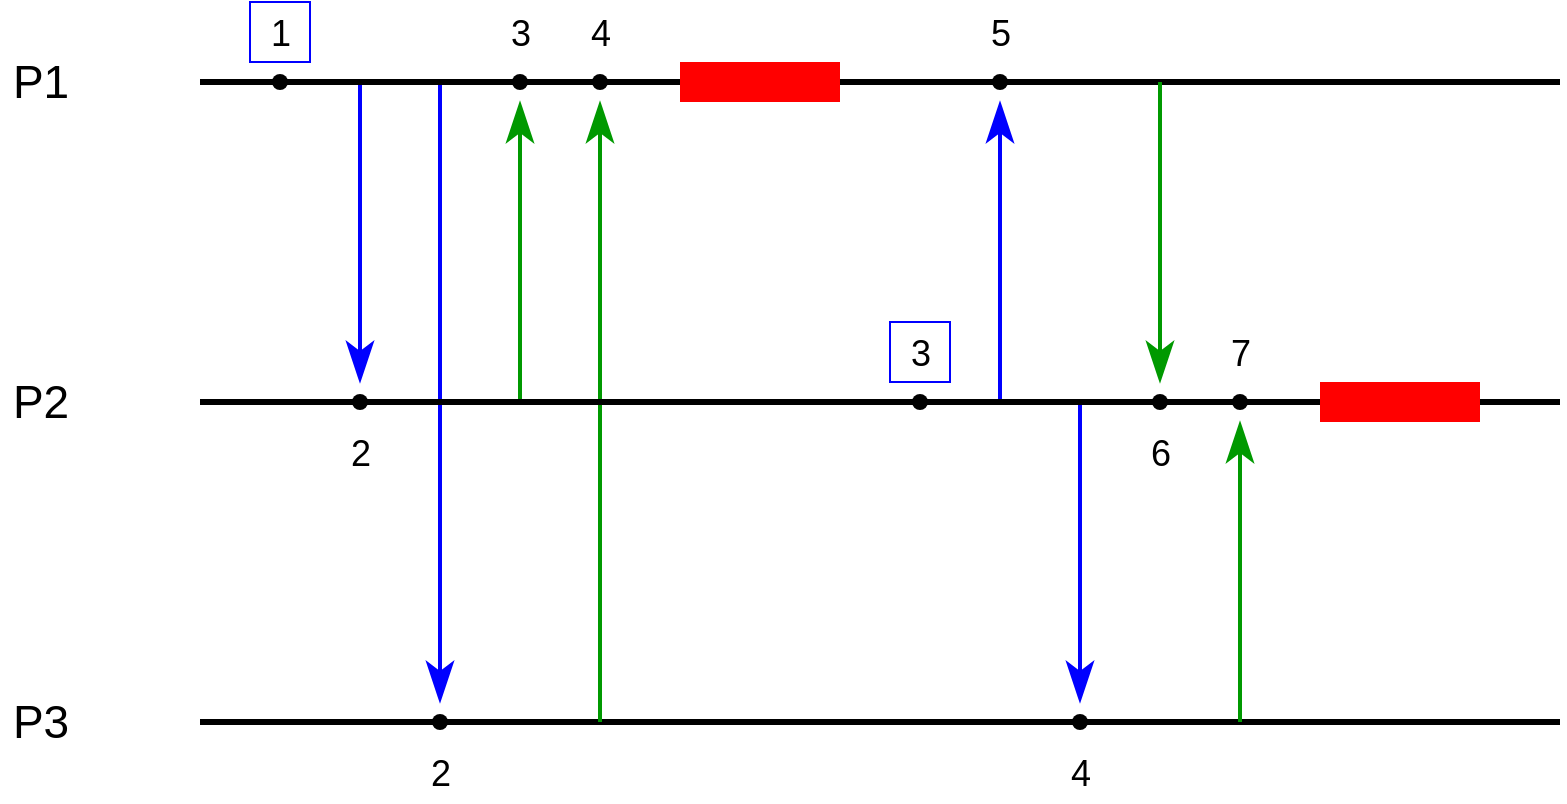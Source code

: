 <mxfile version="15.3.3" type="device" pages="4"><diagram id="3SVe-jmQ7aVgjyAyQ83H" name="Caso 1"><mxGraphModel dx="1950" dy="1196" grid="1" gridSize="10" guides="1" tooltips="1" connect="1" arrows="1" fold="1" page="1" pageScale="1" pageWidth="827" pageHeight="1169" math="0" shadow="0"><root><mxCell id="0"/><mxCell id="1" parent="0"/><mxCell id="WhdTp-FalUPW99GX5Sy9-1" value="" style="endArrow=none;html=1;startSize=14;endSize=14;targetPerimeterSpacing=8;strokeWidth=3;startArrow=none;" edge="1" parent="1" source="WhdTp-FalUPW99GX5Sy9-24"><mxGeometry width="50" height="50" relative="1" as="geometry"><mxPoint x="160" y="120" as="sourcePoint"/><mxPoint x="800" y="120" as="targetPoint"/></mxGeometry></mxCell><mxCell id="WhdTp-FalUPW99GX5Sy9-2" value="" style="endArrow=none;html=1;startSize=14;endSize=14;targetPerimeterSpacing=8;strokeWidth=3;startArrow=none;" edge="1" parent="1" source="WhdTp-FalUPW99GX5Sy9-38"><mxGeometry width="50" height="50" relative="1" as="geometry"><mxPoint x="160" y="280" as="sourcePoint"/><mxPoint x="800" y="280" as="targetPoint"/></mxGeometry></mxCell><mxCell id="WhdTp-FalUPW99GX5Sy9-3" value="" style="endArrow=none;html=1;startSize=14;endSize=14;sourcePerimeterSpacing=8;targetPerimeterSpacing=8;strokeWidth=3;" edge="1" parent="1"><mxGeometry width="50" height="50" relative="1" as="geometry"><mxPoint x="120" y="440" as="sourcePoint"/><mxPoint x="800" y="440" as="targetPoint"/></mxGeometry></mxCell><mxCell id="WhdTp-FalUPW99GX5Sy9-4" value="P1" style="text;html=1;align=center;verticalAlign=middle;resizable=0;points=[];autosize=1;strokeColor=none;fillColor=none;fontSize=23;" vertex="1" parent="1"><mxGeometry x="20" y="105" width="40" height="30" as="geometry"/></mxCell><mxCell id="WhdTp-FalUPW99GX5Sy9-7" value="" style="endArrow=classicThin;html=1;startSize=14;endSize=14;sourcePerimeterSpacing=8;targetPerimeterSpacing=8;strokeWidth=2;endFill=1;strokeColor=#0000FF;" edge="1" parent="1"><mxGeometry width="50" height="50" relative="1" as="geometry"><mxPoint x="200" y="120" as="sourcePoint"/><mxPoint x="200" y="270" as="targetPoint"/></mxGeometry></mxCell><mxCell id="WhdTp-FalUPW99GX5Sy9-8" value="" style="shape=waypoint;sketch=0;fillStyle=solid;size=6;pointerEvents=1;points=[];fillColor=none;resizable=0;rotatable=0;perimeter=centerPerimeter;snapToPoint=1;hachureGap=4;strokeWidth=2;" vertex="1" parent="1"><mxGeometry x="180" y="260" width="40" height="40" as="geometry"/></mxCell><mxCell id="WhdTp-FalUPW99GX5Sy9-9" value="" style="endArrow=classicThin;html=1;startSize=14;endSize=14;sourcePerimeterSpacing=8;targetPerimeterSpacing=8;strokeWidth=2;endFill=1;strokeColor=#0000FF;" edge="1" parent="1"><mxGeometry width="50" height="50" relative="1" as="geometry"><mxPoint x="240" y="120" as="sourcePoint"/><mxPoint x="240" y="430" as="targetPoint"/></mxGeometry></mxCell><mxCell id="WhdTp-FalUPW99GX5Sy9-10" value="" style="shape=waypoint;sketch=0;fillStyle=solid;size=6;pointerEvents=1;points=[];fillColor=none;resizable=0;rotatable=0;perimeter=centerPerimeter;snapToPoint=1;hachureGap=4;strokeWidth=2;" vertex="1" parent="1"><mxGeometry x="220" y="420" width="40" height="40" as="geometry"/></mxCell><mxCell id="WhdTp-FalUPW99GX5Sy9-11" value="P2" style="text;html=1;align=center;verticalAlign=middle;resizable=0;points=[];autosize=1;strokeColor=none;fillColor=none;fontSize=23;" vertex="1" parent="1"><mxGeometry x="20" y="265" width="40" height="30" as="geometry"/></mxCell><mxCell id="WhdTp-FalUPW99GX5Sy9-12" value="P3" style="text;html=1;align=center;verticalAlign=middle;resizable=0;points=[];autosize=1;strokeColor=none;fillColor=none;fontSize=23;" vertex="1" parent="1"><mxGeometry x="20" y="425" width="40" height="30" as="geometry"/></mxCell><mxCell id="WhdTp-FalUPW99GX5Sy9-13" value="&lt;font style=&quot;font-size: 18px&quot;&gt;2&lt;/font&gt;" style="text;html=1;align=center;verticalAlign=middle;resizable=0;points=[];autosize=1;strokeColor=none;fillColor=none;fontSize=20;" vertex="1" parent="1"><mxGeometry x="185" y="290" width="30" height="30" as="geometry"/></mxCell><mxCell id="WhdTp-FalUPW99GX5Sy9-14" value="&lt;font style=&quot;font-size: 18px&quot;&gt;2&lt;/font&gt;" style="text;html=1;align=center;verticalAlign=middle;resizable=0;points=[];autosize=1;strokeColor=none;fillColor=none;fontSize=20;" vertex="1" parent="1"><mxGeometry x="225" y="450" width="30" height="30" as="geometry"/></mxCell><mxCell id="WhdTp-FalUPW99GX5Sy9-15" value="" style="endArrow=classicThin;html=1;startSize=14;endSize=14;sourcePerimeterSpacing=8;targetPerimeterSpacing=8;strokeWidth=2;endFill=1;strokeColor=#009900;" edge="1" parent="1"><mxGeometry width="50" height="50" relative="1" as="geometry"><mxPoint x="320" y="440" as="sourcePoint"/><mxPoint x="320" y="130" as="targetPoint"/></mxGeometry></mxCell><mxCell id="WhdTp-FalUPW99GX5Sy9-16" value="" style="shape=waypoint;sketch=0;fillStyle=solid;size=6;pointerEvents=1;points=[];fillColor=none;resizable=0;rotatable=0;perimeter=centerPerimeter;snapToPoint=1;hachureGap=4;strokeWidth=2;" vertex="1" parent="1"><mxGeometry x="300" y="100" width="40" height="40" as="geometry"/></mxCell><mxCell id="WhdTp-FalUPW99GX5Sy9-19" value="" style="endArrow=classicThin;html=1;startSize=14;endSize=14;sourcePerimeterSpacing=8;targetPerimeterSpacing=8;strokeWidth=2;endFill=1;strokeColor=#009900;" edge="1" parent="1"><mxGeometry width="50" height="50" relative="1" as="geometry"><mxPoint x="280" y="280" as="sourcePoint"/><mxPoint x="280" y="130" as="targetPoint"/></mxGeometry></mxCell><mxCell id="WhdTp-FalUPW99GX5Sy9-20" value="" style="shape=waypoint;sketch=0;fillStyle=solid;size=6;pointerEvents=1;points=[];fillColor=none;resizable=0;rotatable=0;perimeter=centerPerimeter;snapToPoint=1;hachureGap=4;strokeWidth=2;" vertex="1" parent="1"><mxGeometry x="260" y="100" width="40" height="40" as="geometry"/></mxCell><mxCell id="WhdTp-FalUPW99GX5Sy9-21" value="" style="endArrow=none;html=1;startSize=14;endSize=14;sourcePerimeterSpacing=8;strokeWidth=3;" edge="1" parent="1" target="WhdTp-FalUPW99GX5Sy9-20"><mxGeometry width="50" height="50" relative="1" as="geometry"><mxPoint x="120" y="120" as="sourcePoint"/><mxPoint x="560" y="120" as="targetPoint"/></mxGeometry></mxCell><mxCell id="WhdTp-FalUPW99GX5Sy9-22" value="&lt;font style=&quot;font-size: 18px&quot;&gt;3&lt;/font&gt;" style="text;html=1;align=center;verticalAlign=middle;resizable=0;points=[];autosize=1;strokeColor=none;fillColor=none;fontSize=20;" vertex="1" parent="1"><mxGeometry x="265" y="80" width="30" height="30" as="geometry"/></mxCell><mxCell id="WhdTp-FalUPW99GX5Sy9-23" value="&lt;font style=&quot;font-size: 18px&quot;&gt;4&lt;/font&gt;" style="text;html=1;align=center;verticalAlign=middle;resizable=0;points=[];autosize=1;strokeColor=none;fillColor=none;fontSize=20;" vertex="1" parent="1"><mxGeometry x="305" y="80" width="30" height="30" as="geometry"/></mxCell><mxCell id="WhdTp-FalUPW99GX5Sy9-24" value="" style="whiteSpace=wrap;html=1;hachureGap=4;pointerEvents=0;fontSize=23;strokeWidth=2;strokeColor=none;fillColor=#FF0000;" vertex="1" parent="1"><mxGeometry x="360" y="110" width="80" height="20" as="geometry"/></mxCell><mxCell id="WhdTp-FalUPW99GX5Sy9-25" value="" style="endArrow=none;html=1;startSize=14;endSize=14;strokeWidth=3;startArrow=none;" edge="1" parent="1" source="WhdTp-FalUPW99GX5Sy9-20" target="WhdTp-FalUPW99GX5Sy9-24"><mxGeometry width="50" height="50" relative="1" as="geometry"><mxPoint x="280" y="120" as="sourcePoint"/><mxPoint x="560" y="120" as="targetPoint"/></mxGeometry></mxCell><mxCell id="WhdTp-FalUPW99GX5Sy9-26" value="" style="endArrow=classicThin;html=1;startSize=14;endSize=14;sourcePerimeterSpacing=8;targetPerimeterSpacing=8;strokeWidth=2;endFill=1;strokeColor=#0000FF;" edge="1" parent="1"><mxGeometry width="50" height="50" relative="1" as="geometry"><mxPoint x="520" y="280" as="sourcePoint"/><mxPoint x="520" y="130" as="targetPoint"/></mxGeometry></mxCell><mxCell id="WhdTp-FalUPW99GX5Sy9-27" value="" style="endArrow=classicThin;html=1;startSize=14;endSize=14;sourcePerimeterSpacing=8;targetPerimeterSpacing=8;strokeWidth=2;endFill=1;strokeColor=#0000FF;" edge="1" parent="1"><mxGeometry width="50" height="50" relative="1" as="geometry"><mxPoint x="560" y="280" as="sourcePoint"/><mxPoint x="560" y="430" as="targetPoint"/></mxGeometry></mxCell><mxCell id="WhdTp-FalUPW99GX5Sy9-28" value="" style="shape=waypoint;sketch=0;fillStyle=solid;size=6;pointerEvents=1;points=[];fillColor=none;resizable=0;rotatable=0;perimeter=centerPerimeter;snapToPoint=1;hachureGap=4;strokeWidth=2;" vertex="1" parent="1"><mxGeometry x="500" y="100" width="40" height="40" as="geometry"/></mxCell><mxCell id="WhdTp-FalUPW99GX5Sy9-29" value="&lt;font style=&quot;font-size: 18px&quot;&gt;5&lt;/font&gt;" style="text;html=1;align=center;verticalAlign=middle;resizable=0;points=[];autosize=1;strokeColor=none;fillColor=none;fontSize=20;" vertex="1" parent="1"><mxGeometry x="505" y="80" width="30" height="30" as="geometry"/></mxCell><mxCell id="WhdTp-FalUPW99GX5Sy9-30" value="" style="shape=waypoint;sketch=0;fillStyle=solid;size=6;pointerEvents=1;points=[];fillColor=none;resizable=0;rotatable=0;perimeter=centerPerimeter;snapToPoint=1;hachureGap=4;strokeWidth=2;" vertex="1" parent="1"><mxGeometry x="540" y="420" width="40" height="40" as="geometry"/></mxCell><mxCell id="WhdTp-FalUPW99GX5Sy9-31" value="&lt;font style=&quot;font-size: 18px&quot;&gt;4&lt;/font&gt;" style="text;html=1;align=center;verticalAlign=middle;resizable=0;points=[];autosize=1;strokeColor=none;fillColor=none;fontSize=20;" vertex="1" parent="1"><mxGeometry x="545" y="450" width="30" height="30" as="geometry"/></mxCell><mxCell id="WhdTp-FalUPW99GX5Sy9-32" value="" style="endArrow=classicThin;html=1;startSize=14;endSize=14;sourcePerimeterSpacing=8;targetPerimeterSpacing=8;strokeWidth=2;endFill=1;strokeColor=#009900;" edge="1" parent="1"><mxGeometry width="50" height="50" relative="1" as="geometry"><mxPoint x="640" y="440" as="sourcePoint"/><mxPoint x="640" y="290" as="targetPoint"/></mxGeometry></mxCell><mxCell id="WhdTp-FalUPW99GX5Sy9-33" value="" style="endArrow=classicThin;html=1;startSize=14;endSize=14;sourcePerimeterSpacing=8;targetPerimeterSpacing=8;strokeWidth=2;endFill=1;strokeColor=#009900;" edge="1" parent="1"><mxGeometry width="50" height="50" relative="1" as="geometry"><mxPoint x="600" y="120" as="sourcePoint"/><mxPoint x="600" y="270" as="targetPoint"/></mxGeometry></mxCell><mxCell id="WhdTp-FalUPW99GX5Sy9-34" value="" style="shape=waypoint;sketch=0;fillStyle=solid;size=6;pointerEvents=1;points=[];fillColor=none;resizable=0;rotatable=0;perimeter=centerPerimeter;snapToPoint=1;hachureGap=4;strokeWidth=2;" vertex="1" parent="1"><mxGeometry x="620" y="260" width="40" height="40" as="geometry"/></mxCell><mxCell id="WhdTp-FalUPW99GX5Sy9-35" value="&lt;font style=&quot;font-size: 18px&quot;&gt;7&lt;/font&gt;" style="text;html=1;align=center;verticalAlign=middle;resizable=0;points=[];autosize=1;strokeColor=none;fillColor=none;fontSize=20;" vertex="1" parent="1"><mxGeometry x="625" y="240" width="30" height="30" as="geometry"/></mxCell><mxCell id="WhdTp-FalUPW99GX5Sy9-36" value="" style="shape=waypoint;sketch=0;fillStyle=solid;size=6;pointerEvents=1;points=[];fillColor=none;resizable=0;rotatable=0;perimeter=centerPerimeter;snapToPoint=1;hachureGap=4;strokeWidth=2;" vertex="1" parent="1"><mxGeometry x="580" y="260" width="40" height="40" as="geometry"/></mxCell><mxCell id="WhdTp-FalUPW99GX5Sy9-37" value="&lt;font style=&quot;font-size: 18px&quot;&gt;6&lt;/font&gt;" style="text;html=1;align=center;verticalAlign=middle;resizable=0;points=[];autosize=1;strokeColor=none;fillColor=none;fontSize=20;" vertex="1" parent="1"><mxGeometry x="585" y="290" width="30" height="30" as="geometry"/></mxCell><mxCell id="WhdTp-FalUPW99GX5Sy9-38" value="" style="whiteSpace=wrap;html=1;hachureGap=4;pointerEvents=0;fontSize=23;strokeWidth=2;strokeColor=none;fillColor=#FF0000;" vertex="1" parent="1"><mxGeometry x="680" y="270" width="80" height="20" as="geometry"/></mxCell><mxCell id="WhdTp-FalUPW99GX5Sy9-39" value="" style="endArrow=none;html=1;startSize=14;endSize=14;sourcePerimeterSpacing=8;strokeWidth=3;" edge="1" parent="1" target="WhdTp-FalUPW99GX5Sy9-38"><mxGeometry width="50" height="50" relative="1" as="geometry"><mxPoint x="120" y="280" as="sourcePoint"/><mxPoint x="720" y="280" as="targetPoint"/></mxGeometry></mxCell><mxCell id="WhdTp-FalUPW99GX5Sy9-40" value="" style="shape=waypoint;sketch=0;fillStyle=solid;size=6;pointerEvents=1;points=[];fillColor=none;resizable=0;rotatable=0;perimeter=centerPerimeter;snapToPoint=1;hachureGap=4;strokeWidth=2;" vertex="1" parent="1"><mxGeometry x="140" y="100" width="40" height="40" as="geometry"/></mxCell><mxCell id="WhdTp-FalUPW99GX5Sy9-41" value="&lt;font style=&quot;font-size: 18px&quot;&gt;1&lt;/font&gt;" style="text;html=1;align=center;verticalAlign=middle;resizable=0;points=[];autosize=1;strokeColor=#0000FF;fillColor=none;fontSize=20;" vertex="1" parent="1"><mxGeometry x="145" y="80" width="30" height="30" as="geometry"/></mxCell><mxCell id="WhdTp-FalUPW99GX5Sy9-42" value="" style="shape=waypoint;sketch=0;fillStyle=solid;size=6;pointerEvents=1;points=[];fillColor=none;resizable=0;rotatable=0;perimeter=centerPerimeter;snapToPoint=1;hachureGap=4;strokeWidth=2;" vertex="1" parent="1"><mxGeometry x="460" y="260" width="40" height="40" as="geometry"/></mxCell><mxCell id="WhdTp-FalUPW99GX5Sy9-43" value="&lt;font style=&quot;font-size: 18px&quot;&gt;3&lt;/font&gt;" style="text;html=1;align=center;verticalAlign=middle;resizable=0;points=[];autosize=1;strokeColor=#0000FF;fillColor=none;fontSize=20;" vertex="1" parent="1"><mxGeometry x="465" y="240" width="30" height="30" as="geometry"/></mxCell></root></mxGraphModel></diagram><diagram id="IfhH9pSNuwoOk530MPgB" name="Caso 2"><mxGraphModel dx="1365" dy="765" grid="1" gridSize="10" guides="1" tooltips="1" connect="1" arrows="1" fold="1" page="1" pageScale="1" pageWidth="827" pageHeight="1169" math="0" shadow="0"><root><mxCell id="BmgbVQgEweSDHi-1buas-0"/><mxCell id="BmgbVQgEweSDHi-1buas-1" parent="BmgbVQgEweSDHi-1buas-0"/><mxCell id="DOiK9pdyQ5GF3aHDnA2b-0" value="" style="endArrow=none;html=1;startSize=14;endSize=14;targetPerimeterSpacing=8;strokeWidth=3;startArrow=none;" edge="1" parent="BmgbVQgEweSDHi-1buas-1" source="DOiK9pdyQ5GF3aHDnA2b-19"><mxGeometry width="50" height="50" relative="1" as="geometry"><mxPoint x="360" y="120" as="sourcePoint"/><mxPoint x="800" y="120" as="targetPoint"/></mxGeometry></mxCell><mxCell id="DOiK9pdyQ5GF3aHDnA2b-1" value="" style="endArrow=none;html=1;startSize=14;endSize=14;targetPerimeterSpacing=8;strokeWidth=3;startArrow=none;" edge="1" parent="BmgbVQgEweSDHi-1buas-1" source="DOiK9pdyQ5GF3aHDnA2b-33"><mxGeometry width="50" height="50" relative="1" as="geometry"><mxPoint x="360" y="280" as="sourcePoint"/><mxPoint x="800" y="280" as="targetPoint"/></mxGeometry></mxCell><mxCell id="DOiK9pdyQ5GF3aHDnA2b-2" value="" style="endArrow=none;html=1;startSize=14;endSize=14;sourcePerimeterSpacing=8;targetPerimeterSpacing=8;strokeWidth=3;" edge="1" parent="BmgbVQgEweSDHi-1buas-1"><mxGeometry width="50" height="50" relative="1" as="geometry"><mxPoint x="120" y="440" as="sourcePoint"/><mxPoint x="800" y="440" as="targetPoint"/></mxGeometry></mxCell><mxCell id="DOiK9pdyQ5GF3aHDnA2b-3" value="P1" style="text;html=1;align=center;verticalAlign=middle;resizable=0;points=[];autosize=1;strokeColor=none;fillColor=none;fontSize=23;" vertex="1" parent="BmgbVQgEweSDHi-1buas-1"><mxGeometry x="20" y="105" width="40" height="30" as="geometry"/></mxCell><mxCell id="DOiK9pdyQ5GF3aHDnA2b-4" value="" style="endArrow=classicThin;html=1;startSize=14;endSize=14;sourcePerimeterSpacing=8;targetPerimeterSpacing=8;strokeWidth=2;endFill=1;strokeColor=#0000FF;" edge="1" parent="BmgbVQgEweSDHi-1buas-1"><mxGeometry width="50" height="50" relative="1" as="geometry"><mxPoint x="400" y="280" as="sourcePoint"/><mxPoint x="400" y="430.0" as="targetPoint"/></mxGeometry></mxCell><mxCell id="DOiK9pdyQ5GF3aHDnA2b-5" value="" style="shape=waypoint;sketch=0;fillStyle=solid;size=6;pointerEvents=1;points=[];fillColor=none;resizable=0;rotatable=0;perimeter=centerPerimeter;snapToPoint=1;hachureGap=4;strokeWidth=2;" vertex="1" parent="BmgbVQgEweSDHi-1buas-1"><mxGeometry x="380" y="420" width="40" height="40" as="geometry"/></mxCell><mxCell id="DOiK9pdyQ5GF3aHDnA2b-6" value="" style="endArrow=classicThin;html=1;startSize=14;endSize=14;sourcePerimeterSpacing=8;targetPerimeterSpacing=8;strokeWidth=2;endFill=1;strokeColor=#0000FF;" edge="1" parent="BmgbVQgEweSDHi-1buas-1"><mxGeometry width="50" height="50" relative="1" as="geometry"><mxPoint x="320" y="120" as="sourcePoint"/><mxPoint x="320" y="430" as="targetPoint"/></mxGeometry></mxCell><mxCell id="DOiK9pdyQ5GF3aHDnA2b-7" value="" style="shape=waypoint;sketch=0;fillStyle=solid;size=6;pointerEvents=1;points=[];fillColor=none;resizable=0;rotatable=0;perimeter=centerPerimeter;snapToPoint=1;hachureGap=4;strokeWidth=2;" vertex="1" parent="BmgbVQgEweSDHi-1buas-1"><mxGeometry x="300" y="420" width="40" height="40" as="geometry"/></mxCell><mxCell id="DOiK9pdyQ5GF3aHDnA2b-8" value="P2" style="text;html=1;align=center;verticalAlign=middle;resizable=0;points=[];autosize=1;strokeColor=none;fillColor=none;fontSize=23;" vertex="1" parent="BmgbVQgEweSDHi-1buas-1"><mxGeometry x="20" y="265" width="40" height="30" as="geometry"/></mxCell><mxCell id="DOiK9pdyQ5GF3aHDnA2b-9" value="P3" style="text;html=1;align=center;verticalAlign=middle;resizable=0;points=[];autosize=1;strokeColor=none;fillColor=none;fontSize=23;" vertex="1" parent="BmgbVQgEweSDHi-1buas-1"><mxGeometry x="20" y="425" width="40" height="30" as="geometry"/></mxCell><mxCell id="DOiK9pdyQ5GF3aHDnA2b-10" value="&lt;font style=&quot;font-size: 18px&quot;&gt;3&lt;/font&gt;" style="text;html=1;align=center;verticalAlign=middle;resizable=0;points=[];autosize=1;strokeColor=none;fillColor=none;fontSize=20;" vertex="1" parent="BmgbVQgEweSDHi-1buas-1"><mxGeometry x="385" y="450" width="30" height="30" as="geometry"/></mxCell><mxCell id="DOiK9pdyQ5GF3aHDnA2b-11" value="&lt;font style=&quot;font-size: 18px&quot;&gt;2&lt;/font&gt;" style="text;html=1;align=center;verticalAlign=middle;resizable=0;points=[];autosize=1;strokeColor=none;fillColor=none;fontSize=20;" vertex="1" parent="BmgbVQgEweSDHi-1buas-1"><mxGeometry x="305" y="450" width="30" height="30" as="geometry"/></mxCell><mxCell id="DOiK9pdyQ5GF3aHDnA2b-12" value="" style="endArrow=classicThin;html=1;startSize=14;endSize=14;sourcePerimeterSpacing=8;targetPerimeterSpacing=8;strokeWidth=2;endFill=1;strokeColor=#009900;" edge="1" parent="BmgbVQgEweSDHi-1buas-1"><mxGeometry width="50" height="50" relative="1" as="geometry"><mxPoint x="480" y="440" as="sourcePoint"/><mxPoint x="480" y="130" as="targetPoint"/></mxGeometry></mxCell><mxCell id="DOiK9pdyQ5GF3aHDnA2b-13" value="" style="shape=waypoint;sketch=0;fillStyle=solid;size=6;pointerEvents=1;points=[];fillColor=none;resizable=0;rotatable=0;perimeter=centerPerimeter;snapToPoint=1;hachureGap=4;strokeWidth=2;" vertex="1" parent="BmgbVQgEweSDHi-1buas-1"><mxGeometry x="460" y="100" width="40" height="40" as="geometry"/></mxCell><mxCell id="DOiK9pdyQ5GF3aHDnA2b-14" value="" style="endArrow=classicThin;html=1;startSize=14;endSize=14;sourcePerimeterSpacing=8;targetPerimeterSpacing=8;strokeWidth=2;endFill=1;strokeColor=#009900;" edge="1" parent="BmgbVQgEweSDHi-1buas-1"><mxGeometry width="50" height="50" relative="1" as="geometry"><mxPoint x="440" y="280" as="sourcePoint"/><mxPoint x="440" y="130" as="targetPoint"/></mxGeometry></mxCell><mxCell id="DOiK9pdyQ5GF3aHDnA2b-15" value="" style="shape=waypoint;sketch=0;fillStyle=solid;size=6;pointerEvents=1;points=[];fillColor=none;resizable=0;rotatable=0;perimeter=centerPerimeter;snapToPoint=1;hachureGap=4;strokeWidth=2;" vertex="1" parent="BmgbVQgEweSDHi-1buas-1"><mxGeometry x="420" y="100" width="40" height="40" as="geometry"/></mxCell><mxCell id="DOiK9pdyQ5GF3aHDnA2b-16" value="" style="endArrow=none;html=1;startSize=14;endSize=14;sourcePerimeterSpacing=8;strokeWidth=3;" edge="1" parent="BmgbVQgEweSDHi-1buas-1" target="DOiK9pdyQ5GF3aHDnA2b-15"><mxGeometry width="50" height="50" relative="1" as="geometry"><mxPoint x="120" y="120" as="sourcePoint"/><mxPoint x="560" y="120" as="targetPoint"/></mxGeometry></mxCell><mxCell id="DOiK9pdyQ5GF3aHDnA2b-17" value="&lt;font style=&quot;font-size: 18px&quot;&gt;4&lt;/font&gt;" style="text;html=1;align=center;verticalAlign=middle;resizable=0;points=[];autosize=1;strokeColor=none;fillColor=none;fontSize=20;" vertex="1" parent="BmgbVQgEweSDHi-1buas-1"><mxGeometry x="425" y="80" width="30" height="30" as="geometry"/></mxCell><mxCell id="DOiK9pdyQ5GF3aHDnA2b-18" value="&lt;font style=&quot;font-size: 18px&quot;&gt;5&lt;/font&gt;" style="text;html=1;align=center;verticalAlign=middle;resizable=0;points=[];autosize=1;strokeColor=none;fillColor=none;fontSize=20;" vertex="1" parent="BmgbVQgEweSDHi-1buas-1"><mxGeometry x="465" y="80" width="30" height="30" as="geometry"/></mxCell><mxCell id="DOiK9pdyQ5GF3aHDnA2b-19" value="" style="whiteSpace=wrap;html=1;hachureGap=4;pointerEvents=0;fontSize=23;strokeWidth=2;strokeColor=none;fillColor=#FF0000;" vertex="1" parent="BmgbVQgEweSDHi-1buas-1"><mxGeometry x="520" y="110" width="80" height="20" as="geometry"/></mxCell><mxCell id="DOiK9pdyQ5GF3aHDnA2b-20" value="" style="endArrow=none;html=1;startSize=14;endSize=14;strokeWidth=3;startArrow=none;" edge="1" parent="BmgbVQgEweSDHi-1buas-1" source="DOiK9pdyQ5GF3aHDnA2b-15" target="DOiK9pdyQ5GF3aHDnA2b-19"><mxGeometry width="50" height="50" relative="1" as="geometry"><mxPoint x="600" y="120" as="sourcePoint"/><mxPoint x="880" y="120" as="targetPoint"/></mxGeometry></mxCell><mxCell id="DOiK9pdyQ5GF3aHDnA2b-21" value="" style="endArrow=classicThin;html=1;startSize=14;endSize=14;sourcePerimeterSpacing=8;targetPerimeterSpacing=8;strokeWidth=2;endFill=1;strokeColor=#0000FF;" edge="1" parent="BmgbVQgEweSDHi-1buas-1"><mxGeometry width="50" height="50" relative="1" as="geometry"><mxPoint x="360" y="280" as="sourcePoint"/><mxPoint x="360" y="130" as="targetPoint"/></mxGeometry></mxCell><mxCell id="DOiK9pdyQ5GF3aHDnA2b-22" value="" style="endArrow=classicThin;html=1;startSize=14;endSize=14;sourcePerimeterSpacing=8;targetPerimeterSpacing=8;strokeWidth=2;endFill=1;strokeColor=#0000FF;" edge="1" parent="BmgbVQgEweSDHi-1buas-1"><mxGeometry width="50" height="50" relative="1" as="geometry"><mxPoint x="280" y="120" as="sourcePoint"/><mxPoint x="280" y="270" as="targetPoint"/></mxGeometry></mxCell><mxCell id="DOiK9pdyQ5GF3aHDnA2b-25" value="" style="shape=waypoint;sketch=0;fillStyle=solid;size=6;pointerEvents=1;points=[];fillColor=none;resizable=0;rotatable=0;perimeter=centerPerimeter;snapToPoint=1;hachureGap=4;strokeWidth=2;" vertex="1" parent="BmgbVQgEweSDHi-1buas-1"><mxGeometry x="260" y="260" width="40" height="40" as="geometry"/></mxCell><mxCell id="DOiK9pdyQ5GF3aHDnA2b-26" value="&lt;font style=&quot;font-size: 18px&quot;&gt;2&lt;/font&gt;" style="text;html=1;align=center;verticalAlign=middle;resizable=0;points=[];autosize=1;strokeColor=none;fillColor=none;fontSize=20;" vertex="1" parent="BmgbVQgEweSDHi-1buas-1"><mxGeometry x="265" y="290" width="30" height="30" as="geometry"/></mxCell><mxCell id="DOiK9pdyQ5GF3aHDnA2b-27" value="" style="endArrow=classicThin;html=1;startSize=14;endSize=14;sourcePerimeterSpacing=8;targetPerimeterSpacing=8;strokeWidth=2;endFill=1;strokeColor=#009900;" edge="1" parent="BmgbVQgEweSDHi-1buas-1"><mxGeometry width="50" height="50" relative="1" as="geometry"><mxPoint x="560" y="440" as="sourcePoint"/><mxPoint x="560" y="290" as="targetPoint"/></mxGeometry></mxCell><mxCell id="DOiK9pdyQ5GF3aHDnA2b-28" value="" style="endArrow=classicThin;html=1;startSize=14;endSize=14;sourcePerimeterSpacing=8;targetPerimeterSpacing=8;strokeWidth=2;endFill=1;strokeColor=#009900;" edge="1" parent="BmgbVQgEweSDHi-1buas-1"><mxGeometry width="50" height="50" relative="1" as="geometry"><mxPoint x="640" y="120" as="sourcePoint"/><mxPoint x="640" y="270.0" as="targetPoint"/></mxGeometry></mxCell><mxCell id="DOiK9pdyQ5GF3aHDnA2b-29" value="" style="shape=waypoint;sketch=0;fillStyle=solid;size=6;pointerEvents=1;points=[];fillColor=none;resizable=0;rotatable=0;perimeter=centerPerimeter;snapToPoint=1;hachureGap=4;strokeWidth=2;" vertex="1" parent="BmgbVQgEweSDHi-1buas-1"><mxGeometry x="540" y="260" width="40" height="40" as="geometry"/></mxCell><mxCell id="DOiK9pdyQ5GF3aHDnA2b-30" value="&lt;font style=&quot;font-size: 18px&quot;&gt;4&lt;/font&gt;" style="text;html=1;align=center;verticalAlign=middle;resizable=0;points=[];autosize=1;strokeColor=none;fillColor=none;fontSize=20;" vertex="1" parent="BmgbVQgEweSDHi-1buas-1"><mxGeometry x="545" y="240" width="30" height="30" as="geometry"/></mxCell><mxCell id="DOiK9pdyQ5GF3aHDnA2b-31" value="" style="shape=waypoint;sketch=0;fillStyle=solid;size=6;pointerEvents=1;points=[];fillColor=none;resizable=0;rotatable=0;perimeter=centerPerimeter;snapToPoint=1;hachureGap=4;strokeWidth=2;" vertex="1" parent="BmgbVQgEweSDHi-1buas-1"><mxGeometry x="620" y="260" width="40" height="40" as="geometry"/></mxCell><mxCell id="DOiK9pdyQ5GF3aHDnA2b-32" value="&lt;font style=&quot;font-size: 18px&quot;&gt;6&lt;/font&gt;" style="text;html=1;align=center;verticalAlign=middle;resizable=0;points=[];autosize=1;strokeColor=none;fillColor=none;fontSize=20;" vertex="1" parent="BmgbVQgEweSDHi-1buas-1"><mxGeometry x="625" y="290" width="30" height="30" as="geometry"/></mxCell><mxCell id="DOiK9pdyQ5GF3aHDnA2b-33" value="" style="whiteSpace=wrap;html=1;hachureGap=4;pointerEvents=0;fontSize=23;strokeWidth=2;strokeColor=none;fillColor=#FF0000;" vertex="1" parent="BmgbVQgEweSDHi-1buas-1"><mxGeometry x="680" y="270" width="80" height="20" as="geometry"/></mxCell><mxCell id="DOiK9pdyQ5GF3aHDnA2b-34" value="" style="endArrow=none;html=1;startSize=14;endSize=14;sourcePerimeterSpacing=8;strokeWidth=3;" edge="1" parent="BmgbVQgEweSDHi-1buas-1" target="DOiK9pdyQ5GF3aHDnA2b-33"><mxGeometry width="50" height="50" relative="1" as="geometry"><mxPoint x="120" y="280" as="sourcePoint"/><mxPoint x="720" y="280" as="targetPoint"/></mxGeometry></mxCell><mxCell id="DOiK9pdyQ5GF3aHDnA2b-35" value="" style="shape=waypoint;sketch=0;fillStyle=solid;size=6;pointerEvents=1;points=[];fillColor=none;resizable=0;rotatable=0;perimeter=centerPerimeter;snapToPoint=1;hachureGap=4;strokeWidth=2;" vertex="1" parent="BmgbVQgEweSDHi-1buas-1"><mxGeometry x="140" y="100" width="40" height="40" as="geometry"/></mxCell><mxCell id="DOiK9pdyQ5GF3aHDnA2b-36" value="&lt;font style=&quot;font-size: 18px&quot;&gt;1&lt;/font&gt;" style="text;html=1;align=center;verticalAlign=middle;resizable=0;points=[];autosize=1;strokeColor=#0000FF;fillColor=none;fontSize=20;" vertex="1" parent="BmgbVQgEweSDHi-1buas-1"><mxGeometry x="145" y="80" width="30" height="30" as="geometry"/></mxCell><mxCell id="DOiK9pdyQ5GF3aHDnA2b-37" value="" style="shape=waypoint;sketch=0;fillStyle=solid;size=6;pointerEvents=1;points=[];fillColor=none;resizable=0;rotatable=0;perimeter=centerPerimeter;snapToPoint=1;hachureGap=4;strokeWidth=2;" vertex="1" parent="BmgbVQgEweSDHi-1buas-1"><mxGeometry x="220" y="260" width="40" height="40" as="geometry"/></mxCell><mxCell id="DOiK9pdyQ5GF3aHDnA2b-38" value="&lt;font style=&quot;font-size: 18px&quot;&gt;1&lt;/font&gt;" style="text;html=1;align=center;verticalAlign=middle;resizable=0;points=[];autosize=1;strokeColor=#0000FF;fillColor=none;fontSize=20;" vertex="1" parent="BmgbVQgEweSDHi-1buas-1"><mxGeometry x="225" y="240" width="30" height="30" as="geometry"/></mxCell><mxCell id="DOiK9pdyQ5GF3aHDnA2b-39" value="" style="shape=waypoint;sketch=0;fillStyle=solid;size=6;pointerEvents=1;points=[];fillColor=none;resizable=0;rotatable=0;perimeter=centerPerimeter;snapToPoint=1;hachureGap=4;strokeWidth=2;" vertex="1" parent="BmgbVQgEweSDHi-1buas-1"><mxGeometry x="340" y="100" width="40" height="40" as="geometry"/></mxCell><mxCell id="DOiK9pdyQ5GF3aHDnA2b-40" value="&lt;font style=&quot;font-size: 18px&quot;&gt;3&lt;/font&gt;" style="text;html=1;align=center;verticalAlign=middle;resizable=0;points=[];autosize=1;strokeColor=none;fillColor=none;fontSize=20;" vertex="1" parent="BmgbVQgEweSDHi-1buas-1"><mxGeometry x="345" y="80" width="30" height="30" as="geometry"/></mxCell><mxCell id="u0vy4GsqyzTAlsL24cmG-40" value="" style="endArrow=none;html=1;startSize=14;endSize=14;targetPerimeterSpacing=8;strokeWidth=3;startArrow=none;" edge="1" parent="BmgbVQgEweSDHi-1buas-1"><mxGeometry width="50" height="50" relative="1" as="geometry"><mxPoint x="660.0" y="760" as="sourcePoint"/><mxPoint x="700.0" y="760" as="targetPoint"/></mxGeometry></mxCell><mxCell id="u0vy4GsqyzTAlsL24cmG-41" value="" style="endArrow=none;html=1;startSize=14;endSize=14;sourcePerimeterSpacing=8;targetPerimeterSpacing=8;strokeWidth=3;" edge="1" parent="BmgbVQgEweSDHi-1buas-1"><mxGeometry width="50" height="50" relative="1" as="geometry"><mxPoint x="120" y="920" as="sourcePoint"/><mxPoint x="840" y="920" as="targetPoint"/></mxGeometry></mxCell><mxCell id="u0vy4GsqyzTAlsL24cmG-42" value="P1" style="text;html=1;align=center;verticalAlign=middle;resizable=0;points=[];autosize=1;strokeColor=none;fillColor=none;fontSize=23;" vertex="1" parent="BmgbVQgEweSDHi-1buas-1"><mxGeometry x="20" y="585" width="40" height="30" as="geometry"/></mxCell><mxCell id="u0vy4GsqyzTAlsL24cmG-43" value="" style="endArrow=classicThin;html=1;startSize=14;endSize=14;sourcePerimeterSpacing=8;targetPerimeterSpacing=8;strokeWidth=2;endFill=1;strokeColor=#0000FF;" edge="1" parent="BmgbVQgEweSDHi-1buas-1"><mxGeometry width="50" height="50" relative="1" as="geometry"><mxPoint x="320.0" y="760" as="sourcePoint"/><mxPoint x="320.0" y="910" as="targetPoint"/></mxGeometry></mxCell><mxCell id="u0vy4GsqyzTAlsL24cmG-44" value="" style="shape=waypoint;sketch=0;fillStyle=solid;size=6;pointerEvents=1;points=[];fillColor=none;resizable=0;rotatable=0;perimeter=centerPerimeter;snapToPoint=1;hachureGap=4;strokeWidth=2;" vertex="1" parent="BmgbVQgEweSDHi-1buas-1"><mxGeometry x="300" y="900" width="40" height="40" as="geometry"/></mxCell><mxCell id="u0vy4GsqyzTAlsL24cmG-45" value="" style="endArrow=classicThin;html=1;startSize=14;endSize=14;sourcePerimeterSpacing=8;targetPerimeterSpacing=8;strokeWidth=2;endFill=1;strokeColor=#0000FF;" edge="1" parent="BmgbVQgEweSDHi-1buas-1"><mxGeometry width="50" height="50" relative="1" as="geometry"><mxPoint x="400.0" y="600" as="sourcePoint"/><mxPoint x="400.0" y="910" as="targetPoint"/></mxGeometry></mxCell><mxCell id="u0vy4GsqyzTAlsL24cmG-46" value="" style="shape=waypoint;sketch=0;fillStyle=solid;size=6;pointerEvents=1;points=[];fillColor=none;resizable=0;rotatable=0;perimeter=centerPerimeter;snapToPoint=1;hachureGap=4;strokeWidth=2;" vertex="1" parent="BmgbVQgEweSDHi-1buas-1"><mxGeometry x="380" y="900" width="40" height="40" as="geometry"/></mxCell><mxCell id="u0vy4GsqyzTAlsL24cmG-47" value="P2" style="text;html=1;align=center;verticalAlign=middle;resizable=0;points=[];autosize=1;strokeColor=none;fillColor=none;fontSize=23;" vertex="1" parent="BmgbVQgEweSDHi-1buas-1"><mxGeometry x="20" y="745" width="40" height="30" as="geometry"/></mxCell><mxCell id="u0vy4GsqyzTAlsL24cmG-48" value="P3" style="text;html=1;align=center;verticalAlign=middle;resizable=0;points=[];autosize=1;strokeColor=none;fillColor=none;fontSize=23;" vertex="1" parent="BmgbVQgEweSDHi-1buas-1"><mxGeometry x="20" y="905" width="40" height="30" as="geometry"/></mxCell><mxCell id="u0vy4GsqyzTAlsL24cmG-49" value="&lt;font style=&quot;font-size: 18px&quot;&gt;2&lt;/font&gt;" style="text;html=1;align=center;verticalAlign=middle;resizable=0;points=[];autosize=1;strokeColor=none;fillColor=none;fontSize=20;" vertex="1" parent="BmgbVQgEweSDHi-1buas-1"><mxGeometry x="305" y="930" width="30" height="30" as="geometry"/></mxCell><mxCell id="u0vy4GsqyzTAlsL24cmG-50" value="&lt;font style=&quot;font-size: 18px&quot;&gt;3&lt;/font&gt;" style="text;html=1;align=center;verticalAlign=middle;resizable=0;points=[];autosize=1;strokeColor=none;fillColor=none;fontSize=20;" vertex="1" parent="BmgbVQgEweSDHi-1buas-1"><mxGeometry x="385" y="930" width="30" height="30" as="geometry"/></mxCell><mxCell id="u0vy4GsqyzTAlsL24cmG-51" value="" style="endArrow=classicThin;html=1;startSize=14;endSize=14;sourcePerimeterSpacing=8;targetPerimeterSpacing=8;strokeWidth=2;endFill=1;strokeColor=#009900;" edge="1" parent="BmgbVQgEweSDHi-1buas-1"><mxGeometry width="50" height="50" relative="1" as="geometry"><mxPoint x="520.0" y="920" as="sourcePoint"/><mxPoint x="520.0" y="610" as="targetPoint"/></mxGeometry></mxCell><mxCell id="u0vy4GsqyzTAlsL24cmG-52" value="" style="shape=waypoint;sketch=0;fillStyle=solid;size=6;pointerEvents=1;points=[];fillColor=none;resizable=0;rotatable=0;perimeter=centerPerimeter;snapToPoint=1;hachureGap=4;strokeWidth=2;" vertex="1" parent="BmgbVQgEweSDHi-1buas-1"><mxGeometry x="500" y="580" width="40" height="40" as="geometry"/></mxCell><mxCell id="u0vy4GsqyzTAlsL24cmG-53" value="" style="endArrow=classicThin;html=1;startSize=14;endSize=14;sourcePerimeterSpacing=8;targetPerimeterSpacing=8;strokeWidth=2;endFill=1;strokeColor=#009900;" edge="1" parent="BmgbVQgEweSDHi-1buas-1"><mxGeometry width="50" height="50" relative="1" as="geometry"><mxPoint x="480.0" y="760" as="sourcePoint"/><mxPoint x="480.0" y="610" as="targetPoint"/></mxGeometry></mxCell><mxCell id="u0vy4GsqyzTAlsL24cmG-54" value="" style="shape=waypoint;sketch=0;fillStyle=solid;size=6;pointerEvents=1;points=[];fillColor=none;resizable=0;rotatable=0;perimeter=centerPerimeter;snapToPoint=1;hachureGap=4;strokeWidth=2;" vertex="1" parent="BmgbVQgEweSDHi-1buas-1"><mxGeometry x="460" y="580" width="40" height="40" as="geometry"/></mxCell><mxCell id="u0vy4GsqyzTAlsL24cmG-55" value="" style="endArrow=none;html=1;startSize=14;endSize=14;sourcePerimeterSpacing=8;strokeWidth=3;" edge="1" parent="BmgbVQgEweSDHi-1buas-1" target="u0vy4GsqyzTAlsL24cmG-54"><mxGeometry width="50" height="50" relative="1" as="geometry"><mxPoint x="120" y="600" as="sourcePoint"/><mxPoint x="560" y="600" as="targetPoint"/></mxGeometry></mxCell><mxCell id="u0vy4GsqyzTAlsL24cmG-56" value="&lt;font style=&quot;font-size: 18px&quot;&gt;5&lt;/font&gt;" style="text;html=1;align=center;verticalAlign=middle;resizable=0;points=[];autosize=1;strokeColor=none;fillColor=none;fontSize=20;" vertex="1" parent="BmgbVQgEweSDHi-1buas-1"><mxGeometry x="465" y="560" width="30" height="30" as="geometry"/></mxCell><mxCell id="u0vy4GsqyzTAlsL24cmG-57" value="&lt;font style=&quot;font-size: 18px&quot;&gt;6&lt;/font&gt;" style="text;html=1;align=center;verticalAlign=middle;resizable=0;points=[];autosize=1;strokeColor=none;fillColor=none;fontSize=20;" vertex="1" parent="BmgbVQgEweSDHi-1buas-1"><mxGeometry x="505" y="560" width="30" height="30" as="geometry"/></mxCell><mxCell id="u0vy4GsqyzTAlsL24cmG-59" value="" style="endArrow=none;html=1;startSize=14;endSize=14;strokeWidth=3;startArrow=none;" edge="1" parent="BmgbVQgEweSDHi-1buas-1" source="u0vy4GsqyzTAlsL24cmG-54"><mxGeometry width="50" height="50" relative="1" as="geometry"><mxPoint x="525" y="600" as="sourcePoint"/><mxPoint x="445.0" y="600" as="targetPoint"/></mxGeometry></mxCell><mxCell id="u0vy4GsqyzTAlsL24cmG-60" value="" style="endArrow=classicThin;html=1;startSize=14;endSize=14;sourcePerimeterSpacing=8;targetPerimeterSpacing=8;strokeWidth=2;endFill=1;strokeColor=#0000FF;" edge="1" parent="BmgbVQgEweSDHi-1buas-1"><mxGeometry width="50" height="50" relative="1" as="geometry"><mxPoint x="280.0" y="760" as="sourcePoint"/><mxPoint x="280.0" y="610" as="targetPoint"/></mxGeometry></mxCell><mxCell id="u0vy4GsqyzTAlsL24cmG-61" value="" style="endArrow=classicThin;html=1;startSize=14;endSize=14;sourcePerimeterSpacing=8;targetPerimeterSpacing=8;strokeWidth=2;endFill=1;strokeColor=#0000FF;" edge="1" parent="BmgbVQgEweSDHi-1buas-1"><mxGeometry width="50" height="50" relative="1" as="geometry"><mxPoint x="360.0" y="600" as="sourcePoint"/><mxPoint x="360.0" y="750" as="targetPoint"/></mxGeometry></mxCell><mxCell id="u0vy4GsqyzTAlsL24cmG-62" value="" style="shape=waypoint;sketch=0;fillStyle=solid;size=6;pointerEvents=1;points=[];fillColor=none;resizable=0;rotatable=0;perimeter=centerPerimeter;snapToPoint=1;hachureGap=4;strokeWidth=2;" vertex="1" parent="BmgbVQgEweSDHi-1buas-1"><mxGeometry x="340" y="740" width="40" height="40" as="geometry"/></mxCell><mxCell id="u0vy4GsqyzTAlsL24cmG-63" value="&lt;font style=&quot;font-size: 18px&quot;&gt;3&lt;/font&gt;" style="text;html=1;align=center;verticalAlign=middle;resizable=0;points=[];autosize=1;strokeColor=none;fillColor=none;fontSize=20;" vertex="1" parent="BmgbVQgEweSDHi-1buas-1"><mxGeometry x="345" y="770" width="30" height="30" as="geometry"/></mxCell><mxCell id="u0vy4GsqyzTAlsL24cmG-64" value="" style="endArrow=classicThin;html=1;startSize=14;endSize=14;sourcePerimeterSpacing=8;targetPerimeterSpacing=8;strokeWidth=2;endFill=1;strokeColor=#009900;" edge="1" parent="BmgbVQgEweSDHi-1buas-1"><mxGeometry width="50" height="50" relative="1" as="geometry"><mxPoint x="440.0" y="920" as="sourcePoint"/><mxPoint x="440.0" y="770" as="targetPoint"/></mxGeometry></mxCell><mxCell id="u0vy4GsqyzTAlsL24cmG-65" value="" style="endArrow=classicThin;html=1;startSize=14;endSize=14;sourcePerimeterSpacing=8;targetPerimeterSpacing=8;strokeWidth=2;endFill=1;strokeColor=#009900;" edge="1" parent="BmgbVQgEweSDHi-1buas-1"><mxGeometry width="50" height="50" relative="1" as="geometry"><mxPoint x="680.0" y="600" as="sourcePoint"/><mxPoint x="680.0" y="750.0" as="targetPoint"/></mxGeometry></mxCell><mxCell id="u0vy4GsqyzTAlsL24cmG-66" value="" style="shape=waypoint;sketch=0;fillStyle=solid;size=6;pointerEvents=1;points=[];fillColor=none;resizable=0;rotatable=0;perimeter=centerPerimeter;snapToPoint=1;hachureGap=4;strokeWidth=2;" vertex="1" parent="BmgbVQgEweSDHi-1buas-1"><mxGeometry x="420" y="740" width="40" height="40" as="geometry"/></mxCell><mxCell id="u0vy4GsqyzTAlsL24cmG-67" value="&lt;font style=&quot;font-size: 18px&quot;&gt;4&lt;/font&gt;" style="text;html=1;align=center;verticalAlign=middle;resizable=0;points=[];autosize=1;strokeColor=none;fillColor=none;fontSize=20;" vertex="1" parent="BmgbVQgEweSDHi-1buas-1"><mxGeometry x="425" y="720" width="30" height="30" as="geometry"/></mxCell><mxCell id="u0vy4GsqyzTAlsL24cmG-68" value="" style="shape=waypoint;sketch=0;fillStyle=solid;size=6;pointerEvents=1;points=[];fillColor=none;resizable=0;rotatable=0;perimeter=centerPerimeter;snapToPoint=1;hachureGap=4;strokeWidth=2;" vertex="1" parent="BmgbVQgEweSDHi-1buas-1"><mxGeometry x="660" y="740" width="40" height="40" as="geometry"/></mxCell><mxCell id="u0vy4GsqyzTAlsL24cmG-69" value="&lt;font style=&quot;font-size: 18px&quot;&gt;7&lt;/font&gt;" style="text;html=1;align=center;verticalAlign=middle;resizable=0;points=[];autosize=1;strokeColor=none;fillColor=none;fontSize=20;" vertex="1" parent="BmgbVQgEweSDHi-1buas-1"><mxGeometry x="665" y="770" width="30" height="30" as="geometry"/></mxCell><mxCell id="u0vy4GsqyzTAlsL24cmG-71" value="" style="endArrow=none;html=1;startSize=14;endSize=14;sourcePerimeterSpacing=8;strokeWidth=3;" edge="1" parent="BmgbVQgEweSDHi-1buas-1"><mxGeometry width="50" height="50" relative="1" as="geometry"><mxPoint x="120" y="760" as="sourcePoint"/><mxPoint x="840" y="760" as="targetPoint"/></mxGeometry></mxCell><mxCell id="u0vy4GsqyzTAlsL24cmG-72" value="" style="shape=waypoint;sketch=0;fillStyle=solid;size=6;pointerEvents=1;points=[];fillColor=none;resizable=0;rotatable=0;perimeter=centerPerimeter;snapToPoint=1;hachureGap=4;strokeWidth=2;" vertex="1" parent="BmgbVQgEweSDHi-1buas-1"><mxGeometry x="220" y="580" width="40" height="40" as="geometry"/></mxCell><mxCell id="u0vy4GsqyzTAlsL24cmG-73" value="&lt;font style=&quot;font-size: 18px&quot;&gt;1&lt;/font&gt;" style="text;html=1;align=center;verticalAlign=middle;resizable=0;points=[];autosize=1;strokeColor=#0000FF;fillColor=none;fontSize=20;" vertex="1" parent="BmgbVQgEweSDHi-1buas-1"><mxGeometry x="225" y="560" width="30" height="30" as="geometry"/></mxCell><mxCell id="u0vy4GsqyzTAlsL24cmG-74" value="" style="shape=waypoint;sketch=0;fillStyle=solid;size=6;pointerEvents=1;points=[];fillColor=none;resizable=0;rotatable=0;perimeter=centerPerimeter;snapToPoint=1;hachureGap=4;strokeWidth=2;" vertex="1" parent="BmgbVQgEweSDHi-1buas-1"><mxGeometry x="140" y="740" width="40" height="40" as="geometry"/></mxCell><mxCell id="u0vy4GsqyzTAlsL24cmG-75" value="&lt;font style=&quot;font-size: 18px&quot;&gt;1&lt;/font&gt;" style="text;html=1;align=center;verticalAlign=middle;resizable=0;points=[];autosize=1;strokeColor=#0000FF;fillColor=none;fontSize=20;" vertex="1" parent="BmgbVQgEweSDHi-1buas-1"><mxGeometry x="145" y="720" width="30" height="30" as="geometry"/></mxCell><mxCell id="u0vy4GsqyzTAlsL24cmG-76" value="" style="shape=waypoint;sketch=0;fillStyle=solid;size=6;pointerEvents=1;points=[];fillColor=none;resizable=0;rotatable=0;perimeter=centerPerimeter;snapToPoint=1;hachureGap=4;strokeWidth=2;" vertex="1" parent="BmgbVQgEweSDHi-1buas-1"><mxGeometry x="260" y="580" width="40" height="40" as="geometry"/></mxCell><mxCell id="u0vy4GsqyzTAlsL24cmG-77" value="&lt;font style=&quot;font-size: 18px&quot;&gt;2&lt;/font&gt;" style="text;html=1;align=center;verticalAlign=middle;resizable=0;points=[];autosize=1;strokeColor=none;fillColor=none;fontSize=20;" vertex="1" parent="BmgbVQgEweSDHi-1buas-1"><mxGeometry x="265" y="560" width="30" height="30" as="geometry"/></mxCell><mxCell id="u0vy4GsqyzTAlsL24cmG-79" value="" style="endArrow=none;html=1;startSize=14;endSize=14;strokeWidth=3;startArrow=none;exitX=1;exitY=0.5;exitDx=0;exitDy=0;" edge="1" parent="BmgbVQgEweSDHi-1buas-1" source="u0vy4GsqyzTAlsL24cmG-58"><mxGeometry width="50" height="50" relative="1" as="geometry"><mxPoint x="480.0" y="600" as="sourcePoint"/><mxPoint x="840" y="600" as="targetPoint"/></mxGeometry></mxCell><mxCell id="u0vy4GsqyzTAlsL24cmG-58" value="" style="whiteSpace=wrap;html=1;hachureGap=4;pointerEvents=0;fontSize=23;strokeWidth=2;strokeColor=none;fillColor=#FF0000;" vertex="1" parent="BmgbVQgEweSDHi-1buas-1"><mxGeometry x="560" y="590" width="80" height="20" as="geometry"/></mxCell><mxCell id="u0vy4GsqyzTAlsL24cmG-80" value="" style="endArrow=none;html=1;startSize=14;endSize=14;strokeWidth=3;startArrow=none;exitX=0.562;exitY=0.646;exitDx=0;exitDy=0;exitPerimeter=0;" edge="1" parent="BmgbVQgEweSDHi-1buas-1" source="u0vy4GsqyzTAlsL24cmG-54" target="u0vy4GsqyzTAlsL24cmG-58"><mxGeometry width="50" height="50" relative="1" as="geometry"><mxPoint x="480.0" y="600" as="sourcePoint"/><mxPoint x="820.0" y="600" as="targetPoint"/></mxGeometry></mxCell><mxCell id="u0vy4GsqyzTAlsL24cmG-70" value="" style="whiteSpace=wrap;html=1;hachureGap=4;pointerEvents=0;fontSize=23;strokeWidth=2;strokeColor=none;fillColor=#FF0000;" vertex="1" parent="BmgbVQgEweSDHi-1buas-1"><mxGeometry x="720" y="750" width="80" height="20" as="geometry"/></mxCell></root></mxGraphModel></diagram><diagram id="JGvcgmLqlQfKhWb2mE-D" name="Caso 3"><mxGraphModel dx="1606" dy="900" grid="1" gridSize="10" guides="1" tooltips="1" connect="1" arrows="1" fold="1" page="1" pageScale="1" pageWidth="827" pageHeight="1169" math="0" shadow="0"><root><mxCell id="43KIZvnhDySWiQUXnSuU-0"/><mxCell id="43KIZvnhDySWiQUXnSuU-1" parent="43KIZvnhDySWiQUXnSuU-0"/><mxCell id="Ufz-zukRUmAXyEYZQa9X-0" value="" style="endArrow=none;html=1;startSize=14;endSize=14;targetPerimeterSpacing=8;strokeWidth=3;startArrow=none;" edge="1" parent="43KIZvnhDySWiQUXnSuU-1" source="Ufz-zukRUmAXyEYZQa9X-19"><mxGeometry width="50" height="50" relative="1" as="geometry"><mxPoint x="160" y="120" as="sourcePoint"/><mxPoint x="960" y="120" as="targetPoint"/></mxGeometry></mxCell><mxCell id="Ufz-zukRUmAXyEYZQa9X-1" value="" style="endArrow=none;html=1;startSize=14;endSize=14;targetPerimeterSpacing=8;strokeWidth=3;startArrow=none;" edge="1" parent="43KIZvnhDySWiQUXnSuU-1" source="Ufz-zukRUmAXyEYZQa9X-33"><mxGeometry width="50" height="50" relative="1" as="geometry"><mxPoint x="160" y="280" as="sourcePoint"/><mxPoint x="800" y="280" as="targetPoint"/></mxGeometry></mxCell><mxCell id="Ufz-zukRUmAXyEYZQa9X-2" value="" style="endArrow=none;html=1;startSize=14;endSize=14;targetPerimeterSpacing=8;strokeWidth=3;startArrow=none;" edge="1" parent="43KIZvnhDySWiQUXnSuU-1" source="Ufz-zukRUmAXyEYZQa9X-53"><mxGeometry width="50" height="50" relative="1" as="geometry"><mxPoint x="120" y="440" as="sourcePoint"/><mxPoint x="960" y="440" as="targetPoint"/></mxGeometry></mxCell><mxCell id="Ufz-zukRUmAXyEYZQa9X-3" value="P1" style="text;html=1;align=center;verticalAlign=middle;resizable=0;points=[];autosize=1;strokeColor=none;fillColor=none;fontSize=23;" vertex="1" parent="43KIZvnhDySWiQUXnSuU-1"><mxGeometry x="20" y="105" width="40" height="30" as="geometry"/></mxCell><mxCell id="Ufz-zukRUmAXyEYZQa9X-4" value="" style="endArrow=classicThin;html=1;startSize=14;endSize=14;sourcePerimeterSpacing=8;targetPerimeterSpacing=8;strokeWidth=2;endFill=1;strokeColor=#0000FF;" edge="1" parent="43KIZvnhDySWiQUXnSuU-1"><mxGeometry width="50" height="50" relative="1" as="geometry"><mxPoint x="200" y="120" as="sourcePoint"/><mxPoint x="200" y="270.0" as="targetPoint"/></mxGeometry></mxCell><mxCell id="Ufz-zukRUmAXyEYZQa9X-5" value="" style="shape=waypoint;sketch=0;fillStyle=solid;size=6;pointerEvents=1;points=[];fillColor=none;resizable=0;rotatable=0;perimeter=centerPerimeter;snapToPoint=1;hachureGap=4;strokeWidth=2;" vertex="1" parent="43KIZvnhDySWiQUXnSuU-1"><mxGeometry x="180" y="260" width="40" height="40" as="geometry"/></mxCell><mxCell id="Ufz-zukRUmAXyEYZQa9X-6" value="" style="endArrow=classicThin;html=1;startSize=14;endSize=14;sourcePerimeterSpacing=8;targetPerimeterSpacing=8;strokeWidth=2;endFill=1;strokeColor=#0000FF;" edge="1" parent="43KIZvnhDySWiQUXnSuU-1"><mxGeometry width="50" height="50" relative="1" as="geometry"><mxPoint x="240" y="120" as="sourcePoint"/><mxPoint x="240" y="430" as="targetPoint"/></mxGeometry></mxCell><mxCell id="Ufz-zukRUmAXyEYZQa9X-7" value="" style="shape=waypoint;sketch=0;fillStyle=solid;size=6;pointerEvents=1;points=[];fillColor=none;resizable=0;rotatable=0;perimeter=centerPerimeter;snapToPoint=1;hachureGap=4;strokeWidth=2;" vertex="1" parent="43KIZvnhDySWiQUXnSuU-1"><mxGeometry x="220" y="420" width="40" height="40" as="geometry"/></mxCell><mxCell id="Ufz-zukRUmAXyEYZQa9X-8" value="P2" style="text;html=1;align=center;verticalAlign=middle;resizable=0;points=[];autosize=1;strokeColor=none;fillColor=none;fontSize=23;" vertex="1" parent="43KIZvnhDySWiQUXnSuU-1"><mxGeometry x="20" y="265" width="40" height="30" as="geometry"/></mxCell><mxCell id="Ufz-zukRUmAXyEYZQa9X-9" value="P3" style="text;html=1;align=center;verticalAlign=middle;resizable=0;points=[];autosize=1;strokeColor=none;fillColor=none;fontSize=23;" vertex="1" parent="43KIZvnhDySWiQUXnSuU-1"><mxGeometry x="20" y="425" width="40" height="30" as="geometry"/></mxCell><mxCell id="Ufz-zukRUmAXyEYZQa9X-10" value="&lt;font style=&quot;font-size: 18px&quot;&gt;2&lt;/font&gt;" style="text;html=1;align=center;verticalAlign=middle;resizable=0;points=[];autosize=1;strokeColor=none;fillColor=none;fontSize=20;" vertex="1" parent="43KIZvnhDySWiQUXnSuU-1"><mxGeometry x="185" y="290" width="30" height="30" as="geometry"/></mxCell><mxCell id="Ufz-zukRUmAXyEYZQa9X-11" value="&lt;font style=&quot;font-size: 18px&quot;&gt;2&lt;/font&gt;" style="text;html=1;align=center;verticalAlign=middle;resizable=0;points=[];autosize=1;strokeColor=none;fillColor=none;fontSize=20;" vertex="1" parent="43KIZvnhDySWiQUXnSuU-1"><mxGeometry x="225" y="450" width="30" height="30" as="geometry"/></mxCell><mxCell id="Ufz-zukRUmAXyEYZQa9X-12" value="" style="endArrow=classicThin;html=1;startSize=14;endSize=14;sourcePerimeterSpacing=8;targetPerimeterSpacing=8;strokeWidth=2;endFill=1;strokeColor=#009900;" edge="1" parent="43KIZvnhDySWiQUXnSuU-1"><mxGeometry width="50" height="50" relative="1" as="geometry"><mxPoint x="320" y="440" as="sourcePoint"/><mxPoint x="320" y="130" as="targetPoint"/></mxGeometry></mxCell><mxCell id="Ufz-zukRUmAXyEYZQa9X-13" value="" style="shape=waypoint;sketch=0;fillStyle=solid;size=6;pointerEvents=1;points=[];fillColor=none;resizable=0;rotatable=0;perimeter=centerPerimeter;snapToPoint=1;hachureGap=4;strokeWidth=2;" vertex="1" parent="43KIZvnhDySWiQUXnSuU-1"><mxGeometry x="300" y="100" width="40" height="40" as="geometry"/></mxCell><mxCell id="Ufz-zukRUmAXyEYZQa9X-14" value="" style="endArrow=classicThin;html=1;startSize=14;endSize=14;sourcePerimeterSpacing=8;targetPerimeterSpacing=8;strokeWidth=2;endFill=1;strokeColor=#009900;" edge="1" parent="43KIZvnhDySWiQUXnSuU-1"><mxGeometry width="50" height="50" relative="1" as="geometry"><mxPoint x="280" y="280" as="sourcePoint"/><mxPoint x="280" y="130" as="targetPoint"/></mxGeometry></mxCell><mxCell id="Ufz-zukRUmAXyEYZQa9X-15" value="" style="shape=waypoint;sketch=0;fillStyle=solid;size=6;pointerEvents=1;points=[];fillColor=none;resizable=0;rotatable=0;perimeter=centerPerimeter;snapToPoint=1;hachureGap=4;strokeWidth=2;" vertex="1" parent="43KIZvnhDySWiQUXnSuU-1"><mxGeometry x="260" y="100" width="40" height="40" as="geometry"/></mxCell><mxCell id="Ufz-zukRUmAXyEYZQa9X-16" value="" style="endArrow=none;html=1;startSize=14;endSize=14;sourcePerimeterSpacing=8;strokeWidth=3;" edge="1" parent="43KIZvnhDySWiQUXnSuU-1" target="Ufz-zukRUmAXyEYZQa9X-15"><mxGeometry width="50" height="50" relative="1" as="geometry"><mxPoint x="120" y="120" as="sourcePoint"/><mxPoint x="560" y="120" as="targetPoint"/></mxGeometry></mxCell><mxCell id="Ufz-zukRUmAXyEYZQa9X-17" value="&lt;font style=&quot;font-size: 18px&quot;&gt;3&lt;/font&gt;" style="text;html=1;align=center;verticalAlign=middle;resizable=0;points=[];autosize=1;strokeColor=none;fillColor=none;fontSize=20;" vertex="1" parent="43KIZvnhDySWiQUXnSuU-1"><mxGeometry x="265" y="80" width="30" height="30" as="geometry"/></mxCell><mxCell id="Ufz-zukRUmAXyEYZQa9X-18" value="&lt;font style=&quot;font-size: 18px&quot;&gt;4&lt;/font&gt;" style="text;html=1;align=center;verticalAlign=middle;resizable=0;points=[];autosize=1;strokeColor=none;fillColor=none;fontSize=20;" vertex="1" parent="43KIZvnhDySWiQUXnSuU-1"><mxGeometry x="305" y="80" width="30" height="30" as="geometry"/></mxCell><mxCell id="Ufz-zukRUmAXyEYZQa9X-19" value="" style="whiteSpace=wrap;html=1;hachureGap=4;pointerEvents=0;fontSize=23;strokeWidth=2;strokeColor=none;fillColor=#FF0000;" vertex="1" parent="43KIZvnhDySWiQUXnSuU-1"><mxGeometry x="360" y="110" width="280" height="20" as="geometry"/></mxCell><mxCell id="Ufz-zukRUmAXyEYZQa9X-20" value="" style="endArrow=none;html=1;startSize=14;endSize=14;strokeWidth=3;startArrow=none;" edge="1" parent="43KIZvnhDySWiQUXnSuU-1" source="Ufz-zukRUmAXyEYZQa9X-15" target="Ufz-zukRUmAXyEYZQa9X-19"><mxGeometry width="50" height="50" relative="1" as="geometry"><mxPoint x="280" y="120" as="sourcePoint"/><mxPoint x="560" y="120" as="targetPoint"/></mxGeometry></mxCell><mxCell id="Ufz-zukRUmAXyEYZQa9X-21" value="" style="endArrow=classicThin;html=1;startSize=14;endSize=14;sourcePerimeterSpacing=8;targetPerimeterSpacing=8;strokeWidth=2;endFill=1;strokeColor=#0000FF;" edge="1" parent="43KIZvnhDySWiQUXnSuU-1"><mxGeometry width="50" height="50" relative="1" as="geometry"><mxPoint x="400" y="280" as="sourcePoint"/><mxPoint x="400" y="130" as="targetPoint"/></mxGeometry></mxCell><mxCell id="Ufz-zukRUmAXyEYZQa9X-22" value="" style="endArrow=classicThin;html=1;startSize=14;endSize=14;sourcePerimeterSpacing=8;targetPerimeterSpacing=8;strokeWidth=2;endFill=1;strokeColor=#0000FF;" edge="1" parent="43KIZvnhDySWiQUXnSuU-1"><mxGeometry width="50" height="50" relative="1" as="geometry"><mxPoint x="440" y="280" as="sourcePoint"/><mxPoint x="440" y="430" as="targetPoint"/></mxGeometry></mxCell><mxCell id="Ufz-zukRUmAXyEYZQa9X-23" value="" style="shape=waypoint;sketch=0;fillStyle=solid;size=6;pointerEvents=1;points=[];fillColor=none;resizable=0;rotatable=0;perimeter=centerPerimeter;snapToPoint=1;hachureGap=4;strokeWidth=2;" vertex="1" parent="43KIZvnhDySWiQUXnSuU-1"><mxGeometry x="380" y="100" width="40" height="40" as="geometry"/></mxCell><mxCell id="Ufz-zukRUmAXyEYZQa9X-24" value="&lt;font style=&quot;font-size: 18px&quot;&gt;5&lt;/font&gt;" style="text;html=1;align=center;verticalAlign=middle;resizable=0;points=[];autosize=1;strokeColor=none;fillColor=none;fontSize=20;" vertex="1" parent="43KIZvnhDySWiQUXnSuU-1"><mxGeometry x="385" y="80" width="30" height="30" as="geometry"/></mxCell><mxCell id="Ufz-zukRUmAXyEYZQa9X-25" value="" style="shape=waypoint;sketch=0;fillStyle=solid;size=6;pointerEvents=1;points=[];fillColor=none;resizable=0;rotatable=0;perimeter=centerPerimeter;snapToPoint=1;hachureGap=4;strokeWidth=2;" vertex="1" parent="43KIZvnhDySWiQUXnSuU-1"><mxGeometry x="420" y="420" width="40" height="40" as="geometry"/></mxCell><mxCell id="Ufz-zukRUmAXyEYZQa9X-26" value="&lt;font style=&quot;font-size: 18px&quot;&gt;4&lt;/font&gt;" style="text;html=1;align=center;verticalAlign=middle;resizable=0;points=[];autosize=1;strokeColor=none;fillColor=none;fontSize=20;" vertex="1" parent="43KIZvnhDySWiQUXnSuU-1"><mxGeometry x="425" y="450" width="30" height="30" as="geometry"/></mxCell><mxCell id="Ufz-zukRUmAXyEYZQa9X-27" value="" style="endArrow=classicThin;html=1;startSize=14;endSize=14;sourcePerimeterSpacing=8;targetPerimeterSpacing=8;strokeWidth=2;endFill=1;strokeColor=#009900;" edge="1" parent="43KIZvnhDySWiQUXnSuU-1"><mxGeometry width="50" height="50" relative="1" as="geometry"><mxPoint x="480" y="440" as="sourcePoint"/><mxPoint x="480" y="290" as="targetPoint"/></mxGeometry></mxCell><mxCell id="Ufz-zukRUmAXyEYZQa9X-28" value="" style="endArrow=classicThin;html=1;startSize=14;endSize=14;sourcePerimeterSpacing=8;targetPerimeterSpacing=8;strokeWidth=2;endFill=1;strokeColor=#009900;" edge="1" parent="43KIZvnhDySWiQUXnSuU-1"><mxGeometry width="50" height="50" relative="1" as="geometry"><mxPoint x="680" y="120" as="sourcePoint"/><mxPoint x="680" y="270.0" as="targetPoint"/></mxGeometry></mxCell><mxCell id="Ufz-zukRUmAXyEYZQa9X-29" value="" style="shape=waypoint;sketch=0;fillStyle=solid;size=6;pointerEvents=1;points=[];fillColor=none;resizable=0;rotatable=0;perimeter=centerPerimeter;snapToPoint=1;hachureGap=4;strokeWidth=2;" vertex="1" parent="43KIZvnhDySWiQUXnSuU-1"><mxGeometry x="460" y="260" width="40" height="40" as="geometry"/></mxCell><mxCell id="Ufz-zukRUmAXyEYZQa9X-30" value="&lt;span style=&quot;font-size: 18px&quot;&gt;5&lt;/span&gt;" style="text;html=1;align=center;verticalAlign=middle;resizable=0;points=[];autosize=1;strokeColor=none;fillColor=none;fontSize=20;" vertex="1" parent="43KIZvnhDySWiQUXnSuU-1"><mxGeometry x="465" y="240" width="30" height="30" as="geometry"/></mxCell><mxCell id="Ufz-zukRUmAXyEYZQa9X-31" value="" style="shape=waypoint;sketch=0;fillStyle=solid;size=6;pointerEvents=1;points=[];fillColor=none;resizable=0;rotatable=0;perimeter=centerPerimeter;snapToPoint=1;hachureGap=4;strokeWidth=2;" vertex="1" parent="43KIZvnhDySWiQUXnSuU-1"><mxGeometry x="660" y="260" width="40" height="40" as="geometry"/></mxCell><mxCell id="Ufz-zukRUmAXyEYZQa9X-32" value="&lt;font style=&quot;font-size: 18px&quot;&gt;7&lt;/font&gt;" style="text;html=1;align=center;verticalAlign=middle;resizable=0;points=[];autosize=1;strokeColor=none;fillColor=none;fontSize=20;" vertex="1" parent="43KIZvnhDySWiQUXnSuU-1"><mxGeometry x="665" y="290" width="30" height="30" as="geometry"/></mxCell><mxCell id="Ufz-zukRUmAXyEYZQa9X-34" value="" style="endArrow=none;html=1;startSize=14;endSize=14;sourcePerimeterSpacing=8;strokeWidth=3;" edge="1" parent="43KIZvnhDySWiQUXnSuU-1"><mxGeometry width="50" height="50" relative="1" as="geometry"><mxPoint x="120" y="280" as="sourcePoint"/><mxPoint x="960" y="280" as="targetPoint"/></mxGeometry></mxCell><mxCell id="Ufz-zukRUmAXyEYZQa9X-35" value="" style="shape=waypoint;sketch=0;fillStyle=solid;size=6;pointerEvents=1;points=[];fillColor=none;resizable=0;rotatable=0;perimeter=centerPerimeter;snapToPoint=1;hachureGap=4;strokeWidth=2;" vertex="1" parent="43KIZvnhDySWiQUXnSuU-1"><mxGeometry x="140" y="100" width="40" height="40" as="geometry"/></mxCell><mxCell id="Ufz-zukRUmAXyEYZQa9X-36" value="&lt;font style=&quot;font-size: 18px&quot;&gt;1&lt;/font&gt;" style="text;html=1;align=center;verticalAlign=middle;resizable=0;points=[];autosize=1;strokeColor=#0000FF;fillColor=none;fontSize=20;" vertex="1" parent="43KIZvnhDySWiQUXnSuU-1"><mxGeometry x="145" y="80" width="30" height="30" as="geometry"/></mxCell><mxCell id="Ufz-zukRUmAXyEYZQa9X-37" value="" style="shape=waypoint;sketch=0;fillStyle=solid;size=6;pointerEvents=1;points=[];fillColor=none;resizable=0;rotatable=0;perimeter=centerPerimeter;snapToPoint=1;hachureGap=4;strokeWidth=2;" vertex="1" parent="43KIZvnhDySWiQUXnSuU-1"><mxGeometry x="340" y="260" width="40" height="40" as="geometry"/></mxCell><mxCell id="Ufz-zukRUmAXyEYZQa9X-38" value="&lt;font style=&quot;font-size: 18px&quot;&gt;3&lt;/font&gt;" style="text;html=1;align=center;verticalAlign=middle;resizable=0;points=[];autosize=1;strokeColor=#0000FF;fillColor=none;fontSize=20;" vertex="1" parent="43KIZvnhDySWiQUXnSuU-1"><mxGeometry x="345" y="240" width="30" height="30" as="geometry"/></mxCell><mxCell id="Ufz-zukRUmAXyEYZQa9X-39" value="" style="endArrow=classicThin;html=1;startSize=14;endSize=14;sourcePerimeterSpacing=8;targetPerimeterSpacing=8;strokeWidth=2;endFill=1;strokeColor=#0000FF;" edge="1" parent="43KIZvnhDySWiQUXnSuU-1"><mxGeometry width="50" height="50" relative="1" as="geometry"><mxPoint x="560" y="440" as="sourcePoint"/><mxPoint x="560" y="290" as="targetPoint"/></mxGeometry></mxCell><mxCell id="Ufz-zukRUmAXyEYZQa9X-40" value="" style="shape=waypoint;sketch=0;fillStyle=solid;size=6;pointerEvents=1;points=[];fillColor=none;resizable=0;rotatable=0;perimeter=centerPerimeter;snapToPoint=1;hachureGap=4;strokeWidth=2;" vertex="1" parent="43KIZvnhDySWiQUXnSuU-1"><mxGeometry x="540" y="260" width="40" height="40" as="geometry"/></mxCell><mxCell id="Ufz-zukRUmAXyEYZQa9X-41" value="&lt;font style=&quot;font-size: 18px&quot;&gt;6&lt;/font&gt;" style="text;html=1;align=center;verticalAlign=middle;resizable=0;points=[];autosize=1;strokeColor=none;fillColor=none;fontSize=20;" vertex="1" parent="43KIZvnhDySWiQUXnSuU-1"><mxGeometry x="545" y="240" width="30" height="30" as="geometry"/></mxCell><mxCell id="Ufz-zukRUmAXyEYZQa9X-42" value="" style="shape=waypoint;sketch=0;fillStyle=solid;size=6;pointerEvents=1;points=[];fillColor=none;resizable=0;rotatable=0;perimeter=centerPerimeter;snapToPoint=1;hachureGap=4;strokeWidth=2;" vertex="1" parent="43KIZvnhDySWiQUXnSuU-1"><mxGeometry x="500" y="420" width="40" height="40" as="geometry"/></mxCell><mxCell id="Ufz-zukRUmAXyEYZQa9X-43" value="&lt;font style=&quot;font-size: 18px&quot;&gt;5&lt;/font&gt;" style="text;html=1;align=center;verticalAlign=middle;resizable=0;points=[];autosize=1;strokeColor=#0000FF;fillColor=none;fontSize=20;" vertex="1" parent="43KIZvnhDySWiQUXnSuU-1"><mxGeometry x="505" y="450" width="30" height="30" as="geometry"/></mxCell><mxCell id="Ufz-zukRUmAXyEYZQa9X-44" value="" style="endArrow=classicThin;html=1;startSize=14;endSize=14;sourcePerimeterSpacing=8;targetPerimeterSpacing=8;strokeWidth=2;endFill=1;strokeColor=#0000FF;" edge="1" parent="43KIZvnhDySWiQUXnSuU-1"><mxGeometry width="50" height="50" relative="1" as="geometry"><mxPoint x="600" y="440" as="sourcePoint"/><mxPoint x="600" y="130" as="targetPoint"/></mxGeometry></mxCell><mxCell id="Ufz-zukRUmAXyEYZQa9X-45" value="" style="shape=waypoint;sketch=0;fillStyle=solid;size=6;pointerEvents=1;points=[];fillColor=none;resizable=0;rotatable=0;perimeter=centerPerimeter;snapToPoint=1;hachureGap=4;strokeWidth=2;" vertex="1" parent="43KIZvnhDySWiQUXnSuU-1"><mxGeometry x="580" y="100" width="40" height="40" as="geometry"/></mxCell><mxCell id="Ufz-zukRUmAXyEYZQa9X-46" value="&lt;font style=&quot;font-size: 18px&quot;&gt;6&lt;/font&gt;" style="text;html=1;align=center;verticalAlign=middle;resizable=0;points=[];autosize=1;strokeColor=none;fillColor=none;fontSize=20;" vertex="1" parent="43KIZvnhDySWiQUXnSuU-1"><mxGeometry x="585" y="80" width="30" height="30" as="geometry"/></mxCell><mxCell id="Ufz-zukRUmAXyEYZQa9X-47" value="" style="endArrow=classicThin;html=1;startSize=14;endSize=14;sourcePerimeterSpacing=8;targetPerimeterSpacing=8;strokeWidth=2;endFill=1;strokeColor=#009900;" edge="1" parent="43KIZvnhDySWiQUXnSuU-1"><mxGeometry width="50" height="50" relative="1" as="geometry"><mxPoint x="720" y="120" as="sourcePoint"/><mxPoint x="720" y="430" as="targetPoint"/></mxGeometry></mxCell><mxCell id="Ufz-zukRUmAXyEYZQa9X-48" value="" style="shape=waypoint;sketch=0;fillStyle=solid;size=6;pointerEvents=1;points=[];fillColor=none;resizable=0;rotatable=0;perimeter=centerPerimeter;snapToPoint=1;hachureGap=4;strokeWidth=2;" vertex="1" parent="43KIZvnhDySWiQUXnSuU-1"><mxGeometry x="700" y="420" width="40" height="40" as="geometry"/></mxCell><mxCell id="Ufz-zukRUmAXyEYZQa9X-49" value="&lt;font style=&quot;font-size: 18px&quot;&gt;7&lt;/font&gt;" style="text;html=1;align=center;verticalAlign=middle;resizable=0;points=[];autosize=1;strokeColor=none;fillColor=none;fontSize=20;" vertex="1" parent="43KIZvnhDySWiQUXnSuU-1"><mxGeometry x="705" y="450" width="30" height="30" as="geometry"/></mxCell><mxCell id="Ufz-zukRUmAXyEYZQa9X-33" value="" style="whiteSpace=wrap;html=1;hachureGap=4;pointerEvents=0;fontSize=23;strokeWidth=2;strokeColor=none;fillColor=#FF0000;" vertex="1" parent="43KIZvnhDySWiQUXnSuU-1"><mxGeometry x="760" y="270" width="40" height="20" as="geometry"/></mxCell><mxCell id="Ufz-zukRUmAXyEYZQa9X-50" value="" style="endArrow=classicThin;html=1;startSize=14;endSize=14;sourcePerimeterSpacing=8;targetPerimeterSpacing=8;strokeWidth=2;endFill=1;strokeColor=#009900;" edge="1" parent="43KIZvnhDySWiQUXnSuU-1"><mxGeometry width="50" height="50" relative="1" as="geometry"><mxPoint x="840" y="280" as="sourcePoint"/><mxPoint x="840" y="430.0" as="targetPoint"/></mxGeometry></mxCell><mxCell id="Ufz-zukRUmAXyEYZQa9X-51" value="" style="shape=waypoint;sketch=0;fillStyle=solid;size=6;pointerEvents=1;points=[];fillColor=none;resizable=0;rotatable=0;perimeter=centerPerimeter;snapToPoint=1;hachureGap=4;strokeWidth=2;" vertex="1" parent="43KIZvnhDySWiQUXnSuU-1"><mxGeometry x="820" y="420" width="40" height="40" as="geometry"/></mxCell><mxCell id="Ufz-zukRUmAXyEYZQa9X-52" value="&lt;font style=&quot;font-size: 18px&quot;&gt;8&lt;br&gt;&lt;/font&gt;" style="text;html=1;align=center;verticalAlign=middle;resizable=0;points=[];autosize=1;strokeColor=none;fillColor=none;fontSize=20;" vertex="1" parent="43KIZvnhDySWiQUXnSuU-1"><mxGeometry x="825" y="450" width="30" height="30" as="geometry"/></mxCell><mxCell id="Ufz-zukRUmAXyEYZQa9X-53" value="" style="whiteSpace=wrap;html=1;hachureGap=4;pointerEvents=0;fontSize=23;strokeWidth=2;strokeColor=none;fillColor=#FF0000;" vertex="1" parent="43KIZvnhDySWiQUXnSuU-1"><mxGeometry x="880" y="430" width="40" height="20" as="geometry"/></mxCell><mxCell id="Ufz-zukRUmAXyEYZQa9X-54" value="" style="endArrow=none;html=1;startSize=14;endSize=14;sourcePerimeterSpacing=8;strokeWidth=3;" edge="1" parent="43KIZvnhDySWiQUXnSuU-1" target="Ufz-zukRUmAXyEYZQa9X-53"><mxGeometry width="50" height="50" relative="1" as="geometry"><mxPoint x="120" y="440" as="sourcePoint"/><mxPoint x="960" y="440" as="targetPoint"/></mxGeometry></mxCell><mxCell id="Ufz-zukRUmAXyEYZQa9X-55" value="" style="endArrow=none;html=1;startSize=14;endSize=14;targetPerimeterSpacing=8;strokeWidth=3;startArrow=none;" edge="1" parent="43KIZvnhDySWiQUXnSuU-1" source="Ufz-zukRUmAXyEYZQa9X-74"><mxGeometry width="50" height="50" relative="1" as="geometry"><mxPoint x="680" y="680" as="sourcePoint"/><mxPoint x="1000" y="680" as="targetPoint"/></mxGeometry></mxCell><mxCell id="Ufz-zukRUmAXyEYZQa9X-56" value="" style="endArrow=none;html=1;startSize=14;endSize=14;targetPerimeterSpacing=8;strokeWidth=3;startArrow=none;" edge="1" parent="43KIZvnhDySWiQUXnSuU-1" source="Ufz-zukRUmAXyEYZQa9X-104"><mxGeometry width="50" height="50" relative="1" as="geometry"><mxPoint x="200" y="840" as="sourcePoint"/><mxPoint x="840" y="840" as="targetPoint"/></mxGeometry></mxCell><mxCell id="Ufz-zukRUmAXyEYZQa9X-57" value="" style="endArrow=none;html=1;startSize=14;endSize=14;targetPerimeterSpacing=8;strokeWidth=3;startArrow=none;" edge="1" parent="43KIZvnhDySWiQUXnSuU-1" source="Ufz-zukRUmAXyEYZQa9X-108"><mxGeometry width="50" height="50" relative="1" as="geometry"><mxPoint x="200" y="1000" as="sourcePoint"/><mxPoint x="1000" y="1000" as="targetPoint"/></mxGeometry></mxCell><mxCell id="Ufz-zukRUmAXyEYZQa9X-58" value="P1" style="text;html=1;align=center;verticalAlign=middle;resizable=0;points=[];autosize=1;strokeColor=none;fillColor=none;fontSize=23;" vertex="1" parent="43KIZvnhDySWiQUXnSuU-1"><mxGeometry x="20" y="665" width="40" height="30" as="geometry"/></mxCell><mxCell id="Ufz-zukRUmAXyEYZQa9X-59" value="" style="endArrow=classicThin;html=1;startSize=14;endSize=14;sourcePerimeterSpacing=8;targetPerimeterSpacing=8;strokeWidth=2;endFill=1;strokeColor=#0000FF;" edge="1" parent="43KIZvnhDySWiQUXnSuU-1"><mxGeometry width="50" height="50" relative="1" as="geometry"><mxPoint x="200" y="680" as="sourcePoint"/><mxPoint x="200" y="830" as="targetPoint"/></mxGeometry></mxCell><mxCell id="Ufz-zukRUmAXyEYZQa9X-60" value="" style="shape=waypoint;sketch=0;fillStyle=solid;size=6;pointerEvents=1;points=[];fillColor=none;resizable=0;rotatable=0;perimeter=centerPerimeter;snapToPoint=1;hachureGap=4;strokeWidth=2;" vertex="1" parent="43KIZvnhDySWiQUXnSuU-1"><mxGeometry x="180" y="820" width="40" height="40" as="geometry"/></mxCell><mxCell id="Ufz-zukRUmAXyEYZQa9X-61" value="" style="endArrow=classicThin;html=1;startSize=14;endSize=14;sourcePerimeterSpacing=8;targetPerimeterSpacing=8;strokeWidth=2;endFill=1;strokeColor=#0000FF;" edge="1" parent="43KIZvnhDySWiQUXnSuU-1"><mxGeometry width="50" height="50" relative="1" as="geometry"><mxPoint x="240" y="680" as="sourcePoint"/><mxPoint x="240" y="990" as="targetPoint"/></mxGeometry></mxCell><mxCell id="Ufz-zukRUmAXyEYZQa9X-62" value="" style="shape=waypoint;sketch=0;fillStyle=solid;size=6;pointerEvents=1;points=[];fillColor=none;resizable=0;rotatable=0;perimeter=centerPerimeter;snapToPoint=1;hachureGap=4;strokeWidth=2;" vertex="1" parent="43KIZvnhDySWiQUXnSuU-1"><mxGeometry x="220" y="980" width="40" height="40" as="geometry"/></mxCell><mxCell id="Ufz-zukRUmAXyEYZQa9X-63" value="P2" style="text;html=1;align=center;verticalAlign=middle;resizable=0;points=[];autosize=1;strokeColor=none;fillColor=none;fontSize=23;" vertex="1" parent="43KIZvnhDySWiQUXnSuU-1"><mxGeometry x="20" y="825" width="40" height="30" as="geometry"/></mxCell><mxCell id="Ufz-zukRUmAXyEYZQa9X-64" value="P3" style="text;html=1;align=center;verticalAlign=middle;resizable=0;points=[];autosize=1;strokeColor=none;fillColor=none;fontSize=23;" vertex="1" parent="43KIZvnhDySWiQUXnSuU-1"><mxGeometry x="20" y="985" width="40" height="30" as="geometry"/></mxCell><mxCell id="Ufz-zukRUmAXyEYZQa9X-65" value="&lt;font style=&quot;font-size: 18px&quot;&gt;2&lt;/font&gt;" style="text;html=1;align=center;verticalAlign=middle;resizable=0;points=[];autosize=1;strokeColor=none;fillColor=none;fontSize=20;" vertex="1" parent="43KIZvnhDySWiQUXnSuU-1"><mxGeometry x="185" y="850" width="30" height="30" as="geometry"/></mxCell><mxCell id="Ufz-zukRUmAXyEYZQa9X-66" value="&lt;font style=&quot;font-size: 18px&quot;&gt;2&lt;/font&gt;" style="text;html=1;align=center;verticalAlign=middle;resizable=0;points=[];autosize=1;strokeColor=none;fillColor=none;fontSize=20;" vertex="1" parent="43KIZvnhDySWiQUXnSuU-1"><mxGeometry x="225" y="1010" width="30" height="30" as="geometry"/></mxCell><mxCell id="Ufz-zukRUmAXyEYZQa9X-67" value="" style="endArrow=classicThin;html=1;startSize=14;endSize=14;sourcePerimeterSpacing=8;targetPerimeterSpacing=8;strokeWidth=2;endFill=1;strokeColor=#009900;" edge="1" parent="43KIZvnhDySWiQUXnSuU-1"><mxGeometry width="50" height="50" relative="1" as="geometry"><mxPoint x="320" y="1000" as="sourcePoint"/><mxPoint x="320" y="690" as="targetPoint"/></mxGeometry></mxCell><mxCell id="Ufz-zukRUmAXyEYZQa9X-68" value="" style="shape=waypoint;sketch=0;fillStyle=solid;size=6;pointerEvents=1;points=[];fillColor=none;resizable=0;rotatable=0;perimeter=centerPerimeter;snapToPoint=1;hachureGap=4;strokeWidth=2;" vertex="1" parent="43KIZvnhDySWiQUXnSuU-1"><mxGeometry x="300" y="660" width="40" height="40" as="geometry"/></mxCell><mxCell id="Ufz-zukRUmAXyEYZQa9X-69" value="" style="endArrow=classicThin;html=1;startSize=14;endSize=14;sourcePerimeterSpacing=8;targetPerimeterSpacing=8;strokeWidth=2;endFill=1;strokeColor=#009900;" edge="1" parent="43KIZvnhDySWiQUXnSuU-1"><mxGeometry width="50" height="50" relative="1" as="geometry"><mxPoint x="280" y="840" as="sourcePoint"/><mxPoint x="280" y="690" as="targetPoint"/></mxGeometry></mxCell><mxCell id="Ufz-zukRUmAXyEYZQa9X-70" value="" style="shape=waypoint;sketch=0;fillStyle=solid;size=6;pointerEvents=1;points=[];fillColor=none;resizable=0;rotatable=0;perimeter=centerPerimeter;snapToPoint=1;hachureGap=4;strokeWidth=2;" vertex="1" parent="43KIZvnhDySWiQUXnSuU-1"><mxGeometry x="260" y="660" width="40" height="40" as="geometry"/></mxCell><mxCell id="Ufz-zukRUmAXyEYZQa9X-71" value="" style="endArrow=none;html=1;startSize=14;endSize=14;sourcePerimeterSpacing=8;strokeWidth=3;" edge="1" parent="43KIZvnhDySWiQUXnSuU-1" target="Ufz-zukRUmAXyEYZQa9X-70"><mxGeometry width="50" height="50" relative="1" as="geometry"><mxPoint x="120" y="680" as="sourcePoint"/><mxPoint x="560" y="680" as="targetPoint"/></mxGeometry></mxCell><mxCell id="Ufz-zukRUmAXyEYZQa9X-72" value="&lt;font style=&quot;font-size: 18px&quot;&gt;3&lt;/font&gt;" style="text;html=1;align=center;verticalAlign=middle;resizable=0;points=[];autosize=1;strokeColor=none;fillColor=none;fontSize=20;" vertex="1" parent="43KIZvnhDySWiQUXnSuU-1"><mxGeometry x="265" y="640" width="30" height="30" as="geometry"/></mxCell><mxCell id="Ufz-zukRUmAXyEYZQa9X-73" value="&lt;font style=&quot;font-size: 18px&quot;&gt;4&lt;/font&gt;" style="text;html=1;align=center;verticalAlign=middle;resizable=0;points=[];autosize=1;strokeColor=none;fillColor=none;fontSize=20;" vertex="1" parent="43KIZvnhDySWiQUXnSuU-1"><mxGeometry x="305" y="640" width="30" height="30" as="geometry"/></mxCell><mxCell id="Ufz-zukRUmAXyEYZQa9X-74" value="" style="whiteSpace=wrap;html=1;hachureGap=4;pointerEvents=0;fontSize=23;strokeWidth=2;strokeColor=none;fillColor=#FF0000;" vertex="1" parent="43KIZvnhDySWiQUXnSuU-1"><mxGeometry x="360" y="670" width="320" height="20" as="geometry"/></mxCell><mxCell id="Ufz-zukRUmAXyEYZQa9X-75" value="" style="endArrow=none;html=1;startSize=14;endSize=14;strokeWidth=3;startArrow=none;" edge="1" parent="43KIZvnhDySWiQUXnSuU-1" source="Ufz-zukRUmAXyEYZQa9X-70" target="Ufz-zukRUmAXyEYZQa9X-74"><mxGeometry width="50" height="50" relative="1" as="geometry"><mxPoint x="280" y="680" as="sourcePoint"/><mxPoint x="560" y="680" as="targetPoint"/></mxGeometry></mxCell><mxCell id="Ufz-zukRUmAXyEYZQa9X-76" value="" style="endArrow=classicThin;html=1;startSize=14;endSize=14;sourcePerimeterSpacing=8;targetPerimeterSpacing=8;strokeWidth=2;endFill=1;strokeColor=#0000FF;" edge="1" parent="43KIZvnhDySWiQUXnSuU-1"><mxGeometry width="50" height="50" relative="1" as="geometry"><mxPoint x="400.0" y="840" as="sourcePoint"/><mxPoint x="400.0" y="690" as="targetPoint"/></mxGeometry></mxCell><mxCell id="Ufz-zukRUmAXyEYZQa9X-77" value="" style="endArrow=classicThin;html=1;startSize=14;endSize=14;sourcePerimeterSpacing=8;targetPerimeterSpacing=8;strokeWidth=2;endFill=1;strokeColor=#0000FF;" edge="1" parent="43KIZvnhDySWiQUXnSuU-1"><mxGeometry width="50" height="50" relative="1" as="geometry"><mxPoint x="440.0" y="840" as="sourcePoint"/><mxPoint x="440.0" y="990" as="targetPoint"/></mxGeometry></mxCell><mxCell id="Ufz-zukRUmAXyEYZQa9X-78" value="" style="shape=waypoint;sketch=0;fillStyle=solid;size=6;pointerEvents=1;points=[];fillColor=none;resizable=0;rotatable=0;perimeter=centerPerimeter;snapToPoint=1;hachureGap=4;strokeWidth=2;" vertex="1" parent="43KIZvnhDySWiQUXnSuU-1"><mxGeometry x="380" y="660" width="40" height="40" as="geometry"/></mxCell><mxCell id="Ufz-zukRUmAXyEYZQa9X-79" value="&lt;font style=&quot;font-size: 18px&quot;&gt;5&lt;/font&gt;" style="text;html=1;align=center;verticalAlign=middle;resizable=0;points=[];autosize=1;strokeColor=none;fillColor=none;fontSize=20;" vertex="1" parent="43KIZvnhDySWiQUXnSuU-1"><mxGeometry x="385" y="640" width="30" height="30" as="geometry"/></mxCell><mxCell id="Ufz-zukRUmAXyEYZQa9X-80" value="" style="shape=waypoint;sketch=0;fillStyle=solid;size=6;pointerEvents=1;points=[];fillColor=none;resizable=0;rotatable=0;perimeter=centerPerimeter;snapToPoint=1;hachureGap=4;strokeWidth=2;" vertex="1" parent="43KIZvnhDySWiQUXnSuU-1"><mxGeometry x="420" y="980" width="40" height="40" as="geometry"/></mxCell><mxCell id="Ufz-zukRUmAXyEYZQa9X-81" value="&lt;font style=&quot;font-size: 18px&quot;&gt;4&lt;/font&gt;" style="text;html=1;align=center;verticalAlign=middle;resizable=0;points=[];autosize=1;strokeColor=none;fillColor=none;fontSize=20;" vertex="1" parent="43KIZvnhDySWiQUXnSuU-1"><mxGeometry x="425" y="1010" width="30" height="30" as="geometry"/></mxCell><mxCell id="Ufz-zukRUmAXyEYZQa9X-82" value="" style="endArrow=classicThin;html=1;startSize=14;endSize=14;sourcePerimeterSpacing=8;targetPerimeterSpacing=8;strokeWidth=2;endFill=1;strokeColor=#009900;" edge="1" parent="43KIZvnhDySWiQUXnSuU-1"><mxGeometry width="50" height="50" relative="1" as="geometry"><mxPoint x="480.0" y="1000" as="sourcePoint"/><mxPoint x="480.0" y="850" as="targetPoint"/></mxGeometry></mxCell><mxCell id="Ufz-zukRUmAXyEYZQa9X-83" value="" style="endArrow=classicThin;html=1;startSize=14;endSize=14;sourcePerimeterSpacing=8;targetPerimeterSpacing=8;strokeWidth=2;endFill=1;strokeColor=#009900;" edge="1" parent="43KIZvnhDySWiQUXnSuU-1"><mxGeometry width="50" height="50" relative="1" as="geometry"><mxPoint x="720.0" y="680" as="sourcePoint"/><mxPoint x="720.0" y="830" as="targetPoint"/></mxGeometry></mxCell><mxCell id="Ufz-zukRUmAXyEYZQa9X-84" value="" style="shape=waypoint;sketch=0;fillStyle=solid;size=6;pointerEvents=1;points=[];fillColor=none;resizable=0;rotatable=0;perimeter=centerPerimeter;snapToPoint=1;hachureGap=4;strokeWidth=2;" vertex="1" parent="43KIZvnhDySWiQUXnSuU-1"><mxGeometry x="460" y="820" width="40" height="40" as="geometry"/></mxCell><mxCell id="Ufz-zukRUmAXyEYZQa9X-85" value="&lt;span style=&quot;font-size: 18px&quot;&gt;5&lt;/span&gt;" style="text;html=1;align=center;verticalAlign=middle;resizable=0;points=[];autosize=1;strokeColor=none;fillColor=none;fontSize=20;" vertex="1" parent="43KIZvnhDySWiQUXnSuU-1"><mxGeometry x="465" y="800" width="30" height="30" as="geometry"/></mxCell><mxCell id="Ufz-zukRUmAXyEYZQa9X-86" value="" style="shape=waypoint;sketch=0;fillStyle=solid;size=6;pointerEvents=1;points=[];fillColor=none;resizable=0;rotatable=0;perimeter=centerPerimeter;snapToPoint=1;hachureGap=4;strokeWidth=2;" vertex="1" parent="43KIZvnhDySWiQUXnSuU-1"><mxGeometry x="700" y="820" width="40" height="40" as="geometry"/></mxCell><mxCell id="Ufz-zukRUmAXyEYZQa9X-87" value="&lt;font style=&quot;font-size: 18px&quot;&gt;8&lt;/font&gt;" style="text;html=1;align=center;verticalAlign=middle;resizable=0;points=[];autosize=1;strokeColor=none;fillColor=none;fontSize=20;" vertex="1" parent="43KIZvnhDySWiQUXnSuU-1"><mxGeometry x="705" y="850" width="30" height="30" as="geometry"/></mxCell><mxCell id="Ufz-zukRUmAXyEYZQa9X-88" value="" style="endArrow=none;html=1;startSize=14;endSize=14;sourcePerimeterSpacing=8;strokeWidth=3;" edge="1" parent="43KIZvnhDySWiQUXnSuU-1"><mxGeometry width="50" height="50" relative="1" as="geometry"><mxPoint x="120" y="840" as="sourcePoint"/><mxPoint x="1000" y="840" as="targetPoint"/></mxGeometry></mxCell><mxCell id="Ufz-zukRUmAXyEYZQa9X-89" value="" style="shape=waypoint;sketch=0;fillStyle=solid;size=6;pointerEvents=1;points=[];fillColor=none;resizable=0;rotatable=0;perimeter=centerPerimeter;snapToPoint=1;hachureGap=4;strokeWidth=2;" vertex="1" parent="43KIZvnhDySWiQUXnSuU-1"><mxGeometry x="140" y="660" width="40" height="40" as="geometry"/></mxCell><mxCell id="Ufz-zukRUmAXyEYZQa9X-90" value="&lt;font style=&quot;font-size: 18px&quot;&gt;1&lt;/font&gt;" style="text;html=1;align=center;verticalAlign=middle;resizable=0;points=[];autosize=1;strokeColor=#0000FF;fillColor=none;fontSize=20;" vertex="1" parent="43KIZvnhDySWiQUXnSuU-1"><mxGeometry x="145" y="640" width="30" height="30" as="geometry"/></mxCell><mxCell id="Ufz-zukRUmAXyEYZQa9X-91" value="" style="shape=waypoint;sketch=0;fillStyle=solid;size=6;pointerEvents=1;points=[];fillColor=none;resizable=0;rotatable=0;perimeter=centerPerimeter;snapToPoint=1;hachureGap=4;strokeWidth=2;" vertex="1" parent="43KIZvnhDySWiQUXnSuU-1"><mxGeometry x="340" y="820" width="40" height="40" as="geometry"/></mxCell><mxCell id="Ufz-zukRUmAXyEYZQa9X-92" value="&lt;font style=&quot;font-size: 18px&quot;&gt;3&lt;/font&gt;" style="text;html=1;align=center;verticalAlign=middle;resizable=0;points=[];autosize=1;strokeColor=#0000FF;fillColor=none;fontSize=20;" vertex="1" parent="43KIZvnhDySWiQUXnSuU-1"><mxGeometry x="345" y="800" width="30" height="30" as="geometry"/></mxCell><mxCell id="Ufz-zukRUmAXyEYZQa9X-93" value="" style="endArrow=classicThin;html=1;startSize=14;endSize=14;sourcePerimeterSpacing=8;targetPerimeterSpacing=8;strokeWidth=2;endFill=1;strokeColor=#0000FF;" edge="1" parent="43KIZvnhDySWiQUXnSuU-1"><mxGeometry width="50" height="50" relative="1" as="geometry"><mxPoint x="600.0" y="1000" as="sourcePoint"/><mxPoint x="600.0" y="850" as="targetPoint"/></mxGeometry></mxCell><mxCell id="Ufz-zukRUmAXyEYZQa9X-94" value="" style="shape=waypoint;sketch=0;fillStyle=solid;size=6;pointerEvents=1;points=[];fillColor=none;resizable=0;rotatable=0;perimeter=centerPerimeter;snapToPoint=1;hachureGap=4;strokeWidth=2;" vertex="1" parent="43KIZvnhDySWiQUXnSuU-1"><mxGeometry x="580" y="820" width="40" height="40" as="geometry"/></mxCell><mxCell id="Ufz-zukRUmAXyEYZQa9X-95" value="&lt;span style=&quot;font-size: 18px&quot;&gt;7&lt;/span&gt;" style="text;html=1;align=center;verticalAlign=middle;resizable=0;points=[];autosize=1;strokeColor=none;fillColor=none;fontSize=20;" vertex="1" parent="43KIZvnhDySWiQUXnSuU-1"><mxGeometry x="585" y="800" width="30" height="30" as="geometry"/></mxCell><mxCell id="Ufz-zukRUmAXyEYZQa9X-96" value="" style="shape=waypoint;sketch=0;fillStyle=solid;size=6;pointerEvents=1;points=[];fillColor=none;resizable=0;rotatable=0;perimeter=centerPerimeter;snapToPoint=1;hachureGap=4;strokeWidth=2;" vertex="1" parent="43KIZvnhDySWiQUXnSuU-1"><mxGeometry x="540" y="980" width="40" height="40" as="geometry"/></mxCell><mxCell id="Ufz-zukRUmAXyEYZQa9X-97" value="&lt;font style=&quot;font-size: 18px&quot;&gt;5&lt;/font&gt;" style="text;html=1;align=center;verticalAlign=middle;resizable=0;points=[];autosize=1;strokeColor=#0000FF;fillColor=none;fontSize=20;" vertex="1" parent="43KIZvnhDySWiQUXnSuU-1"><mxGeometry x="545" y="1010" width="30" height="30" as="geometry"/></mxCell><mxCell id="Ufz-zukRUmAXyEYZQa9X-98" value="" style="endArrow=classicThin;html=1;startSize=14;endSize=14;sourcePerimeterSpacing=8;targetPerimeterSpacing=8;strokeWidth=2;endFill=1;strokeColor=#0000FF;" edge="1" parent="43KIZvnhDySWiQUXnSuU-1"><mxGeometry width="50" height="50" relative="1" as="geometry"><mxPoint x="640.0" y="1000" as="sourcePoint"/><mxPoint x="640.0" y="690" as="targetPoint"/></mxGeometry></mxCell><mxCell id="Ufz-zukRUmAXyEYZQa9X-99" value="" style="shape=waypoint;sketch=0;fillStyle=solid;size=6;pointerEvents=1;points=[];fillColor=none;resizable=0;rotatable=0;perimeter=centerPerimeter;snapToPoint=1;hachureGap=4;strokeWidth=2;" vertex="1" parent="43KIZvnhDySWiQUXnSuU-1"><mxGeometry x="620" y="660" width="40" height="40" as="geometry"/></mxCell><mxCell id="Ufz-zukRUmAXyEYZQa9X-100" value="&lt;font style=&quot;font-size: 18px&quot;&gt;6&lt;/font&gt;" style="text;html=1;align=center;verticalAlign=middle;resizable=0;points=[];autosize=1;strokeColor=none;fillColor=none;fontSize=20;" vertex="1" parent="43KIZvnhDySWiQUXnSuU-1"><mxGeometry x="625" y="640" width="30" height="30" as="geometry"/></mxCell><mxCell id="Ufz-zukRUmAXyEYZQa9X-101" value="" style="endArrow=classicThin;html=1;startSize=14;endSize=14;sourcePerimeterSpacing=8;targetPerimeterSpacing=8;strokeWidth=2;endFill=1;strokeColor=#009900;" edge="1" parent="43KIZvnhDySWiQUXnSuU-1"><mxGeometry width="50" height="50" relative="1" as="geometry"><mxPoint x="760" y="680" as="sourcePoint"/><mxPoint x="760" y="990" as="targetPoint"/></mxGeometry></mxCell><mxCell id="Ufz-zukRUmAXyEYZQa9X-102" value="" style="shape=waypoint;sketch=0;fillStyle=solid;size=6;pointerEvents=1;points=[];fillColor=none;resizable=0;rotatable=0;perimeter=centerPerimeter;snapToPoint=1;hachureGap=4;strokeWidth=2;" vertex="1" parent="43KIZvnhDySWiQUXnSuU-1"><mxGeometry x="740" y="980" width="40" height="40" as="geometry"/></mxCell><mxCell id="Ufz-zukRUmAXyEYZQa9X-103" value="&lt;font style=&quot;font-size: 18px&quot;&gt;7&lt;/font&gt;" style="text;html=1;align=center;verticalAlign=middle;resizable=0;points=[];autosize=1;strokeColor=none;fillColor=none;fontSize=20;" vertex="1" parent="43KIZvnhDySWiQUXnSuU-1"><mxGeometry x="745" y="1010" width="30" height="30" as="geometry"/></mxCell><mxCell id="Ufz-zukRUmAXyEYZQa9X-104" value="" style="whiteSpace=wrap;html=1;hachureGap=4;pointerEvents=0;fontSize=23;strokeWidth=2;strokeColor=none;fillColor=#FF0000;" vertex="1" parent="43KIZvnhDySWiQUXnSuU-1"><mxGeometry x="800" y="830" width="40" height="20" as="geometry"/></mxCell><mxCell id="Ufz-zukRUmAXyEYZQa9X-105" value="" style="endArrow=classicThin;html=1;startSize=14;endSize=14;sourcePerimeterSpacing=8;targetPerimeterSpacing=8;strokeWidth=2;endFill=1;strokeColor=#009900;" edge="1" parent="43KIZvnhDySWiQUXnSuU-1"><mxGeometry width="50" height="50" relative="1" as="geometry"><mxPoint x="880" y="840" as="sourcePoint"/><mxPoint x="880" y="990" as="targetPoint"/></mxGeometry></mxCell><mxCell id="Ufz-zukRUmAXyEYZQa9X-106" value="" style="shape=waypoint;sketch=0;fillStyle=solid;size=6;pointerEvents=1;points=[];fillColor=none;resizable=0;rotatable=0;perimeter=centerPerimeter;snapToPoint=1;hachureGap=4;strokeWidth=2;" vertex="1" parent="43KIZvnhDySWiQUXnSuU-1"><mxGeometry x="860" y="980" width="40" height="40" as="geometry"/></mxCell><mxCell id="Ufz-zukRUmAXyEYZQa9X-107" value="&lt;font style=&quot;font-size: 18px&quot;&gt;9&lt;br&gt;&lt;/font&gt;" style="text;html=1;align=center;verticalAlign=middle;resizable=0;points=[];autosize=1;strokeColor=none;fillColor=none;fontSize=20;" vertex="1" parent="43KIZvnhDySWiQUXnSuU-1"><mxGeometry x="865" y="1010" width="30" height="30" as="geometry"/></mxCell><mxCell id="Ufz-zukRUmAXyEYZQa9X-108" value="" style="whiteSpace=wrap;html=1;hachureGap=4;pointerEvents=0;fontSize=23;strokeWidth=2;strokeColor=none;fillColor=#FF0000;" vertex="1" parent="43KIZvnhDySWiQUXnSuU-1"><mxGeometry x="920" y="990" width="40" height="20" as="geometry"/></mxCell><mxCell id="Ufz-zukRUmAXyEYZQa9X-109" value="" style="endArrow=none;html=1;startSize=14;endSize=14;sourcePerimeterSpacing=8;strokeWidth=3;" edge="1" parent="43KIZvnhDySWiQUXnSuU-1" target="Ufz-zukRUmAXyEYZQa9X-108"><mxGeometry width="50" height="50" relative="1" as="geometry"><mxPoint x="120" y="1000" as="sourcePoint"/><mxPoint x="960" y="1000" as="targetPoint"/></mxGeometry></mxCell><mxCell id="Ufz-zukRUmAXyEYZQa9X-111" value="" style="shape=waypoint;sketch=0;fillStyle=solid;size=6;pointerEvents=1;points=[];fillColor=none;resizable=0;rotatable=0;perimeter=centerPerimeter;snapToPoint=1;hachureGap=4;strokeWidth=2;" vertex="1" parent="43KIZvnhDySWiQUXnSuU-1"><mxGeometry x="500" y="820" width="40" height="40" as="geometry"/></mxCell><mxCell id="Ufz-zukRUmAXyEYZQa9X-112" value="&lt;font style=&quot;font-size: 18px&quot;&gt;6&lt;/font&gt;" style="text;html=1;align=center;verticalAlign=middle;resizable=0;points=[];autosize=1;strokeColor=none;fillColor=none;fontSize=20;" vertex="1" parent="43KIZvnhDySWiQUXnSuU-1"><mxGeometry x="505" y="800" width="30" height="30" as="geometry"/></mxCell><mxCell id="RHrphcAEkF_UiWp_L_qP-0" value="" style="endArrow=none;html=1;startSize=14;endSize=14;targetPerimeterSpacing=8;strokeWidth=3;startArrow=none;" edge="1" parent="43KIZvnhDySWiQUXnSuU-1" source="RHrphcAEkF_UiWp_L_qP-19"><mxGeometry width="50" height="50" relative="1" as="geometry"><mxPoint x="680" y="1240" as="sourcePoint"/><mxPoint x="1000" y="1240" as="targetPoint"/></mxGeometry></mxCell><mxCell id="RHrphcAEkF_UiWp_L_qP-1" value="" style="endArrow=none;html=1;startSize=14;endSize=14;targetPerimeterSpacing=8;strokeWidth=3;startArrow=none;" edge="1" parent="43KIZvnhDySWiQUXnSuU-1" source="RHrphcAEkF_UiWp_L_qP-49"><mxGeometry width="50" height="50" relative="1" as="geometry"><mxPoint x="200" y="1400" as="sourcePoint"/><mxPoint x="840" y="1400" as="targetPoint"/></mxGeometry></mxCell><mxCell id="RHrphcAEkF_UiWp_L_qP-2" value="" style="endArrow=none;html=1;startSize=14;endSize=14;targetPerimeterSpacing=8;strokeWidth=3;startArrow=none;" edge="1" parent="43KIZvnhDySWiQUXnSuU-1" source="RHrphcAEkF_UiWp_L_qP-53"><mxGeometry width="50" height="50" relative="1" as="geometry"><mxPoint x="200" y="1560" as="sourcePoint"/><mxPoint x="1000" y="1560" as="targetPoint"/></mxGeometry></mxCell><mxCell id="RHrphcAEkF_UiWp_L_qP-3" value="P1" style="text;html=1;align=center;verticalAlign=middle;resizable=0;points=[];autosize=1;strokeColor=none;fillColor=none;fontSize=23;" vertex="1" parent="43KIZvnhDySWiQUXnSuU-1"><mxGeometry x="20" y="1225" width="40" height="30" as="geometry"/></mxCell><mxCell id="RHrphcAEkF_UiWp_L_qP-4" value="" style="endArrow=classicThin;html=1;startSize=14;endSize=14;sourcePerimeterSpacing=8;targetPerimeterSpacing=8;strokeWidth=2;endFill=1;strokeColor=#0000FF;" edge="1" parent="43KIZvnhDySWiQUXnSuU-1"><mxGeometry width="50" height="50" relative="1" as="geometry"><mxPoint x="200" y="1240" as="sourcePoint"/><mxPoint x="200" y="1390" as="targetPoint"/></mxGeometry></mxCell><mxCell id="RHrphcAEkF_UiWp_L_qP-5" value="" style="shape=waypoint;sketch=0;fillStyle=solid;size=6;pointerEvents=1;points=[];fillColor=none;resizable=0;rotatable=0;perimeter=centerPerimeter;snapToPoint=1;hachureGap=4;strokeWidth=2;" vertex="1" parent="43KIZvnhDySWiQUXnSuU-1"><mxGeometry x="180" y="1380" width="40" height="40" as="geometry"/></mxCell><mxCell id="RHrphcAEkF_UiWp_L_qP-6" value="" style="endArrow=classicThin;html=1;startSize=14;endSize=14;sourcePerimeterSpacing=8;targetPerimeterSpacing=8;strokeWidth=2;endFill=1;strokeColor=#0000FF;" edge="1" parent="43KIZvnhDySWiQUXnSuU-1"><mxGeometry width="50" height="50" relative="1" as="geometry"><mxPoint x="240" y="1240" as="sourcePoint"/><mxPoint x="240" y="1550" as="targetPoint"/></mxGeometry></mxCell><mxCell id="RHrphcAEkF_UiWp_L_qP-7" value="" style="shape=waypoint;sketch=0;fillStyle=solid;size=6;pointerEvents=1;points=[];fillColor=none;resizable=0;rotatable=0;perimeter=centerPerimeter;snapToPoint=1;hachureGap=4;strokeWidth=2;" vertex="1" parent="43KIZvnhDySWiQUXnSuU-1"><mxGeometry x="220" y="1540" width="40" height="40" as="geometry"/></mxCell><mxCell id="RHrphcAEkF_UiWp_L_qP-8" value="P2" style="text;html=1;align=center;verticalAlign=middle;resizable=0;points=[];autosize=1;strokeColor=none;fillColor=none;fontSize=23;" vertex="1" parent="43KIZvnhDySWiQUXnSuU-1"><mxGeometry x="20" y="1385" width="40" height="30" as="geometry"/></mxCell><mxCell id="RHrphcAEkF_UiWp_L_qP-9" value="P3" style="text;html=1;align=center;verticalAlign=middle;resizable=0;points=[];autosize=1;strokeColor=none;fillColor=none;fontSize=23;" vertex="1" parent="43KIZvnhDySWiQUXnSuU-1"><mxGeometry x="20" y="1545" width="40" height="30" as="geometry"/></mxCell><mxCell id="RHrphcAEkF_UiWp_L_qP-10" value="&lt;font style=&quot;font-size: 18px&quot;&gt;2&lt;/font&gt;" style="text;html=1;align=center;verticalAlign=middle;resizable=0;points=[];autosize=1;strokeColor=none;fillColor=none;fontSize=20;" vertex="1" parent="43KIZvnhDySWiQUXnSuU-1"><mxGeometry x="185" y="1410" width="30" height="30" as="geometry"/></mxCell><mxCell id="RHrphcAEkF_UiWp_L_qP-11" value="&lt;font style=&quot;font-size: 18px&quot;&gt;2&lt;/font&gt;" style="text;html=1;align=center;verticalAlign=middle;resizable=0;points=[];autosize=1;strokeColor=none;fillColor=none;fontSize=20;" vertex="1" parent="43KIZvnhDySWiQUXnSuU-1"><mxGeometry x="225" y="1570" width="30" height="30" as="geometry"/></mxCell><mxCell id="RHrphcAEkF_UiWp_L_qP-12" value="" style="endArrow=classicThin;html=1;startSize=14;endSize=14;sourcePerimeterSpacing=8;targetPerimeterSpacing=8;strokeWidth=2;endFill=1;strokeColor=#009900;" edge="1" parent="43KIZvnhDySWiQUXnSuU-1"><mxGeometry width="50" height="50" relative="1" as="geometry"><mxPoint x="320" y="1560" as="sourcePoint"/><mxPoint x="320" y="1250" as="targetPoint"/></mxGeometry></mxCell><mxCell id="RHrphcAEkF_UiWp_L_qP-13" value="" style="shape=waypoint;sketch=0;fillStyle=solid;size=6;pointerEvents=1;points=[];fillColor=none;resizable=0;rotatable=0;perimeter=centerPerimeter;snapToPoint=1;hachureGap=4;strokeWidth=2;" vertex="1" parent="43KIZvnhDySWiQUXnSuU-1"><mxGeometry x="300" y="1220" width="40" height="40" as="geometry"/></mxCell><mxCell id="RHrphcAEkF_UiWp_L_qP-14" value="" style="endArrow=classicThin;html=1;startSize=14;endSize=14;sourcePerimeterSpacing=8;targetPerimeterSpacing=8;strokeWidth=2;endFill=1;strokeColor=#009900;" edge="1" parent="43KIZvnhDySWiQUXnSuU-1"><mxGeometry width="50" height="50" relative="1" as="geometry"><mxPoint x="280" y="1400" as="sourcePoint"/><mxPoint x="280" y="1250" as="targetPoint"/></mxGeometry></mxCell><mxCell id="RHrphcAEkF_UiWp_L_qP-15" value="" style="shape=waypoint;sketch=0;fillStyle=solid;size=6;pointerEvents=1;points=[];fillColor=none;resizable=0;rotatable=0;perimeter=centerPerimeter;snapToPoint=1;hachureGap=4;strokeWidth=2;" vertex="1" parent="43KIZvnhDySWiQUXnSuU-1"><mxGeometry x="260" y="1220" width="40" height="40" as="geometry"/></mxCell><mxCell id="RHrphcAEkF_UiWp_L_qP-16" value="" style="endArrow=none;html=1;startSize=14;endSize=14;sourcePerimeterSpacing=8;strokeWidth=3;" edge="1" parent="43KIZvnhDySWiQUXnSuU-1" target="RHrphcAEkF_UiWp_L_qP-15"><mxGeometry width="50" height="50" relative="1" as="geometry"><mxPoint x="120" y="1240" as="sourcePoint"/><mxPoint x="560" y="1240" as="targetPoint"/></mxGeometry></mxCell><mxCell id="RHrphcAEkF_UiWp_L_qP-17" value="&lt;font style=&quot;font-size: 18px&quot;&gt;3&lt;/font&gt;" style="text;html=1;align=center;verticalAlign=middle;resizable=0;points=[];autosize=1;strokeColor=none;fillColor=none;fontSize=20;" vertex="1" parent="43KIZvnhDySWiQUXnSuU-1"><mxGeometry x="265" y="1200" width="30" height="30" as="geometry"/></mxCell><mxCell id="RHrphcAEkF_UiWp_L_qP-18" value="&lt;font style=&quot;font-size: 18px&quot;&gt;4&lt;/font&gt;" style="text;html=1;align=center;verticalAlign=middle;resizable=0;points=[];autosize=1;strokeColor=none;fillColor=none;fontSize=20;" vertex="1" parent="43KIZvnhDySWiQUXnSuU-1"><mxGeometry x="305" y="1200" width="30" height="30" as="geometry"/></mxCell><mxCell id="RHrphcAEkF_UiWp_L_qP-19" value="" style="whiteSpace=wrap;html=1;hachureGap=4;pointerEvents=0;fontSize=23;strokeWidth=2;strokeColor=none;fillColor=#FF0000;" vertex="1" parent="43KIZvnhDySWiQUXnSuU-1"><mxGeometry x="360" y="1230" width="320" height="20" as="geometry"/></mxCell><mxCell id="RHrphcAEkF_UiWp_L_qP-20" value="" style="endArrow=none;html=1;startSize=14;endSize=14;strokeWidth=3;startArrow=none;" edge="1" parent="43KIZvnhDySWiQUXnSuU-1" source="RHrphcAEkF_UiWp_L_qP-15" target="RHrphcAEkF_UiWp_L_qP-19"><mxGeometry width="50" height="50" relative="1" as="geometry"><mxPoint x="280" y="1240" as="sourcePoint"/><mxPoint x="560" y="1240" as="targetPoint"/></mxGeometry></mxCell><mxCell id="RHrphcAEkF_UiWp_L_qP-21" value="" style="endArrow=classicThin;html=1;startSize=14;endSize=14;sourcePerimeterSpacing=8;targetPerimeterSpacing=8;strokeWidth=2;endFill=1;strokeColor=#0000FF;" edge="1" parent="43KIZvnhDySWiQUXnSuU-1"><mxGeometry width="50" height="50" relative="1" as="geometry"><mxPoint x="560" y="1400" as="sourcePoint"/><mxPoint x="560" y="1250" as="targetPoint"/></mxGeometry></mxCell><mxCell id="RHrphcAEkF_UiWp_L_qP-22" value="" style="endArrow=classicThin;html=1;startSize=14;endSize=14;sourcePerimeterSpacing=8;targetPerimeterSpacing=8;strokeWidth=2;endFill=1;strokeColor=#0000FF;" edge="1" parent="43KIZvnhDySWiQUXnSuU-1"><mxGeometry width="50" height="50" relative="1" as="geometry"><mxPoint x="600" y="1400" as="sourcePoint"/><mxPoint x="600" y="1550" as="targetPoint"/></mxGeometry></mxCell><mxCell id="RHrphcAEkF_UiWp_L_qP-23" value="" style="shape=waypoint;sketch=0;fillStyle=solid;size=6;pointerEvents=1;points=[];fillColor=none;resizable=0;rotatable=0;perimeter=centerPerimeter;snapToPoint=1;hachureGap=4;strokeWidth=2;" vertex="1" parent="43KIZvnhDySWiQUXnSuU-1"><mxGeometry x="540" y="1220" width="40" height="40" as="geometry"/></mxCell><mxCell id="RHrphcAEkF_UiWp_L_qP-24" value="&lt;font style=&quot;font-size: 18px&quot;&gt;6&lt;/font&gt;" style="text;html=1;align=center;verticalAlign=middle;resizable=0;points=[];autosize=1;strokeColor=none;fillColor=none;fontSize=20;" vertex="1" parent="43KIZvnhDySWiQUXnSuU-1"><mxGeometry x="545" y="1200" width="30" height="30" as="geometry"/></mxCell><mxCell id="RHrphcAEkF_UiWp_L_qP-25" value="" style="shape=waypoint;sketch=0;fillStyle=solid;size=6;pointerEvents=1;points=[];fillColor=none;resizable=0;rotatable=0;perimeter=centerPerimeter;snapToPoint=1;hachureGap=4;strokeWidth=2;" vertex="1" parent="43KIZvnhDySWiQUXnSuU-1"><mxGeometry x="580" y="1540" width="40" height="40" as="geometry"/></mxCell><mxCell id="RHrphcAEkF_UiWp_L_qP-26" value="&lt;font style=&quot;font-size: 18px&quot;&gt;6&lt;/font&gt;" style="text;html=1;align=center;verticalAlign=middle;resizable=0;points=[];autosize=1;strokeColor=none;fillColor=none;fontSize=20;" vertex="1" parent="43KIZvnhDySWiQUXnSuU-1"><mxGeometry x="585" y="1570" width="30" height="30" as="geometry"/></mxCell><mxCell id="RHrphcAEkF_UiWp_L_qP-27" value="" style="endArrow=classicThin;html=1;startSize=14;endSize=14;sourcePerimeterSpacing=8;targetPerimeterSpacing=8;strokeWidth=2;endFill=1;strokeColor=#009900;" edge="1" parent="43KIZvnhDySWiQUXnSuU-1"><mxGeometry width="50" height="50" relative="1" as="geometry"><mxPoint x="885" y="1560" as="sourcePoint"/><mxPoint x="885" y="1410" as="targetPoint"/></mxGeometry></mxCell><mxCell id="RHrphcAEkF_UiWp_L_qP-28" value="" style="endArrow=classicThin;html=1;startSize=14;endSize=14;sourcePerimeterSpacing=8;targetPerimeterSpacing=8;strokeWidth=2;endFill=1;strokeColor=#009900;" edge="1" parent="43KIZvnhDySWiQUXnSuU-1"><mxGeometry width="50" height="50" relative="1" as="geometry"><mxPoint x="760" y="1240" as="sourcePoint"/><mxPoint x="760" y="1390" as="targetPoint"/></mxGeometry></mxCell><mxCell id="RHrphcAEkF_UiWp_L_qP-29" value="" style="shape=waypoint;sketch=0;fillStyle=solid;size=6;pointerEvents=1;points=[];fillColor=none;resizable=0;rotatable=0;perimeter=centerPerimeter;snapToPoint=1;hachureGap=4;strokeWidth=2;" vertex="1" parent="43KIZvnhDySWiQUXnSuU-1"><mxGeometry x="865" y="1380" width="40" height="40" as="geometry"/></mxCell><mxCell id="RHrphcAEkF_UiWp_L_qP-30" value="&lt;span style=&quot;font-size: 18px&quot;&gt;8&lt;/span&gt;" style="text;html=1;align=center;verticalAlign=middle;resizable=0;points=[];autosize=1;strokeColor=none;fillColor=none;fontSize=20;" vertex="1" parent="43KIZvnhDySWiQUXnSuU-1"><mxGeometry x="870" y="1360" width="30" height="30" as="geometry"/></mxCell><mxCell id="RHrphcAEkF_UiWp_L_qP-31" value="" style="shape=waypoint;sketch=0;fillStyle=solid;size=6;pointerEvents=1;points=[];fillColor=none;resizable=0;rotatable=0;perimeter=centerPerimeter;snapToPoint=1;hachureGap=4;strokeWidth=2;" vertex="1" parent="43KIZvnhDySWiQUXnSuU-1"><mxGeometry x="740" y="1380" width="40" height="40" as="geometry"/></mxCell><mxCell id="RHrphcAEkF_UiWp_L_qP-32" value="&lt;font style=&quot;font-size: 18px&quot;&gt;7&lt;/font&gt;" style="text;html=1;align=center;verticalAlign=middle;resizable=0;points=[];autosize=1;strokeColor=none;fillColor=none;fontSize=20;" vertex="1" parent="43KIZvnhDySWiQUXnSuU-1"><mxGeometry x="745" y="1410" width="30" height="30" as="geometry"/></mxCell><mxCell id="RHrphcAEkF_UiWp_L_qP-33" value="" style="endArrow=none;html=1;startSize=14;endSize=14;strokeWidth=3;startArrow=none;" edge="1" parent="43KIZvnhDySWiQUXnSuU-1" source="RHrphcAEkF_UiWp_L_qP-49"><mxGeometry width="50" height="50" relative="1" as="geometry"><mxPoint x="120" y="1400" as="sourcePoint"/><mxPoint x="1000" y="1400" as="targetPoint"/></mxGeometry></mxCell><mxCell id="RHrphcAEkF_UiWp_L_qP-34" value="" style="shape=waypoint;sketch=0;fillStyle=solid;size=6;pointerEvents=1;points=[];fillColor=none;resizable=0;rotatable=0;perimeter=centerPerimeter;snapToPoint=1;hachureGap=4;strokeWidth=2;" vertex="1" parent="43KIZvnhDySWiQUXnSuU-1"><mxGeometry x="140" y="1220" width="40" height="40" as="geometry"/></mxCell><mxCell id="RHrphcAEkF_UiWp_L_qP-35" value="&lt;font style=&quot;font-size: 18px&quot;&gt;1&lt;/font&gt;" style="text;html=1;align=center;verticalAlign=middle;resizable=0;points=[];autosize=1;strokeColor=#0000FF;fillColor=none;fontSize=20;" vertex="1" parent="43KIZvnhDySWiQUXnSuU-1"><mxGeometry x="145" y="1200" width="30" height="30" as="geometry"/></mxCell><mxCell id="RHrphcAEkF_UiWp_L_qP-36" value="" style="shape=waypoint;sketch=0;fillStyle=solid;size=6;pointerEvents=1;points=[];fillColor=none;resizable=0;rotatable=0;perimeter=centerPerimeter;snapToPoint=1;hachureGap=4;strokeWidth=2;" vertex="1" parent="43KIZvnhDySWiQUXnSuU-1"><mxGeometry x="500" y="1380" width="40" height="40" as="geometry"/></mxCell><mxCell id="RHrphcAEkF_UiWp_L_qP-37" value="&lt;font style=&quot;font-size: 18px&quot;&gt;5&lt;/font&gt;" style="text;html=1;align=center;verticalAlign=middle;resizable=0;points=[];autosize=1;strokeColor=#0000FF;fillColor=none;fontSize=20;" vertex="1" parent="43KIZvnhDySWiQUXnSuU-1"><mxGeometry x="505" y="1360" width="30" height="30" as="geometry"/></mxCell><mxCell id="RHrphcAEkF_UiWp_L_qP-38" value="" style="endArrow=classicThin;html=1;startSize=14;endSize=14;sourcePerimeterSpacing=8;targetPerimeterSpacing=8;strokeWidth=2;endFill=1;strokeColor=#0000FF;" edge="1" parent="43KIZvnhDySWiQUXnSuU-1"><mxGeometry width="50" height="50" relative="1" as="geometry"><mxPoint x="400" y="1560" as="sourcePoint"/><mxPoint x="400" y="1410" as="targetPoint"/></mxGeometry></mxCell><mxCell id="RHrphcAEkF_UiWp_L_qP-39" value="" style="shape=waypoint;sketch=0;fillStyle=solid;size=6;pointerEvents=1;points=[];fillColor=none;resizable=0;rotatable=0;perimeter=centerPerimeter;snapToPoint=1;hachureGap=4;strokeWidth=2;" vertex="1" parent="43KIZvnhDySWiQUXnSuU-1"><mxGeometry x="380" y="1380" width="40" height="40" as="geometry"/></mxCell><mxCell id="RHrphcAEkF_UiWp_L_qP-40" value="&lt;span style=&quot;font-size: 18px&quot;&gt;4&lt;/span&gt;" style="text;html=1;align=center;verticalAlign=middle;resizable=0;points=[];autosize=1;strokeColor=none;fillColor=none;fontSize=20;" vertex="1" parent="43KIZvnhDySWiQUXnSuU-1"><mxGeometry x="385" y="1360" width="30" height="30" as="geometry"/></mxCell><mxCell id="RHrphcAEkF_UiWp_L_qP-41" value="" style="shape=waypoint;sketch=0;fillStyle=solid;size=6;pointerEvents=1;points=[];fillColor=none;resizable=0;rotatable=0;perimeter=centerPerimeter;snapToPoint=1;hachureGap=4;strokeWidth=2;" vertex="1" parent="43KIZvnhDySWiQUXnSuU-1"><mxGeometry x="340" y="1540" width="40" height="40" as="geometry"/></mxCell><mxCell id="RHrphcAEkF_UiWp_L_qP-42" value="&lt;font style=&quot;font-size: 18px&quot;&gt;3&lt;/font&gt;" style="text;html=1;align=center;verticalAlign=middle;resizable=0;points=[];autosize=1;strokeColor=#0000FF;fillColor=none;fontSize=20;" vertex="1" parent="43KIZvnhDySWiQUXnSuU-1"><mxGeometry x="345" y="1570" width="30" height="30" as="geometry"/></mxCell><mxCell id="RHrphcAEkF_UiWp_L_qP-43" value="" style="endArrow=classicThin;html=1;startSize=14;endSize=14;sourcePerimeterSpacing=8;targetPerimeterSpacing=8;strokeWidth=2;endFill=1;strokeColor=#0000FF;" edge="1" parent="43KIZvnhDySWiQUXnSuU-1"><mxGeometry width="50" height="50" relative="1" as="geometry"><mxPoint x="440" y="1560" as="sourcePoint"/><mxPoint x="440" y="1250" as="targetPoint"/></mxGeometry></mxCell><mxCell id="RHrphcAEkF_UiWp_L_qP-44" value="" style="shape=waypoint;sketch=0;fillStyle=solid;size=6;pointerEvents=1;points=[];fillColor=none;resizable=0;rotatable=0;perimeter=centerPerimeter;snapToPoint=1;hachureGap=4;strokeWidth=2;" vertex="1" parent="43KIZvnhDySWiQUXnSuU-1"><mxGeometry x="420" y="1220" width="40" height="40" as="geometry"/></mxCell><mxCell id="RHrphcAEkF_UiWp_L_qP-45" value="&lt;font style=&quot;font-size: 18px&quot;&gt;5&lt;/font&gt;" style="text;html=1;align=center;verticalAlign=middle;resizable=0;points=[];autosize=1;strokeColor=none;fillColor=none;fontSize=20;" vertex="1" parent="43KIZvnhDySWiQUXnSuU-1"><mxGeometry x="425" y="1200" width="30" height="30" as="geometry"/></mxCell><mxCell id="RHrphcAEkF_UiWp_L_qP-46" value="" style="endArrow=classicThin;html=1;startSize=14;endSize=14;sourcePerimeterSpacing=8;targetPerimeterSpacing=8;strokeWidth=2;endFill=1;strokeColor=#009900;" edge="1" parent="43KIZvnhDySWiQUXnSuU-1"><mxGeometry width="50" height="50" relative="1" as="geometry"><mxPoint x="720" y="1240" as="sourcePoint"/><mxPoint x="720" y="1550" as="targetPoint"/></mxGeometry></mxCell><mxCell id="RHrphcAEkF_UiWp_L_qP-47" value="" style="shape=waypoint;sketch=0;fillStyle=solid;size=6;pointerEvents=1;points=[];fillColor=none;resizable=0;rotatable=0;perimeter=centerPerimeter;snapToPoint=1;hachureGap=4;strokeWidth=2;" vertex="1" parent="43KIZvnhDySWiQUXnSuU-1"><mxGeometry x="700" y="1540" width="40" height="40" as="geometry"/></mxCell><mxCell id="RHrphcAEkF_UiWp_L_qP-48" value="&lt;font style=&quot;font-size: 18px&quot;&gt;7&lt;/font&gt;" style="text;html=1;align=center;verticalAlign=middle;resizable=0;points=[];autosize=1;strokeColor=none;fillColor=none;fontSize=20;" vertex="1" parent="43KIZvnhDySWiQUXnSuU-1"><mxGeometry x="705" y="1570" width="30" height="30" as="geometry"/></mxCell><mxCell id="RHrphcAEkF_UiWp_L_qP-50" value="" style="endArrow=classicThin;html=1;startSize=14;endSize=14;sourcePerimeterSpacing=8;targetPerimeterSpacing=8;strokeWidth=2;endFill=1;strokeColor=#009900;" edge="1" parent="43KIZvnhDySWiQUXnSuU-1"><mxGeometry width="50" height="50" relative="1" as="geometry"><mxPoint x="480" y="1400" as="sourcePoint"/><mxPoint x="480" y="1550" as="targetPoint"/></mxGeometry></mxCell><mxCell id="RHrphcAEkF_UiWp_L_qP-51" value="" style="shape=waypoint;sketch=0;fillStyle=solid;size=6;pointerEvents=1;points=[];fillColor=none;resizable=0;rotatable=0;perimeter=centerPerimeter;snapToPoint=1;hachureGap=4;strokeWidth=2;" vertex="1" parent="43KIZvnhDySWiQUXnSuU-1"><mxGeometry x="460" y="1540" width="40" height="40" as="geometry"/></mxCell><mxCell id="RHrphcAEkF_UiWp_L_qP-52" value="&lt;font style=&quot;font-size: 18px&quot;&gt;5&lt;br&gt;&lt;/font&gt;" style="text;html=1;align=center;verticalAlign=middle;resizable=0;points=[];autosize=1;strokeColor=none;fillColor=none;fontSize=20;" vertex="1" parent="43KIZvnhDySWiQUXnSuU-1"><mxGeometry x="465" y="1570" width="30" height="30" as="geometry"/></mxCell><mxCell id="RHrphcAEkF_UiWp_L_qP-53" value="" style="whiteSpace=wrap;html=1;hachureGap=4;pointerEvents=0;fontSize=23;strokeWidth=2;strokeColor=none;fillColor=#FF0000;" vertex="1" parent="43KIZvnhDySWiQUXnSuU-1"><mxGeometry x="800" y="1550" width="40" height="20" as="geometry"/></mxCell><mxCell id="RHrphcAEkF_UiWp_L_qP-54" value="" style="endArrow=none;html=1;startSize=14;endSize=14;sourcePerimeterSpacing=8;strokeWidth=3;" edge="1" parent="43KIZvnhDySWiQUXnSuU-1" target="RHrphcAEkF_UiWp_L_qP-53"><mxGeometry width="50" height="50" relative="1" as="geometry"><mxPoint x="120" y="1560" as="sourcePoint"/><mxPoint x="960" y="1560" as="targetPoint"/></mxGeometry></mxCell><mxCell id="RHrphcAEkF_UiWp_L_qP-55" value="" style="shape=waypoint;sketch=0;fillStyle=solid;size=6;pointerEvents=1;points=[];fillColor=none;resizable=0;rotatable=0;perimeter=centerPerimeter;snapToPoint=1;hachureGap=4;strokeWidth=2;" vertex="1" parent="43KIZvnhDySWiQUXnSuU-1"><mxGeometry x="1110" y="1690" width="40" height="40" as="geometry"/></mxCell><mxCell id="RHrphcAEkF_UiWp_L_qP-56" value="&lt;font style=&quot;font-size: 18px&quot;&gt;6&lt;/font&gt;" style="text;html=1;align=center;verticalAlign=middle;resizable=0;points=[];autosize=1;strokeColor=none;fillColor=none;fontSize=20;" vertex="1" parent="43KIZvnhDySWiQUXnSuU-1"><mxGeometry x="1115" y="1670" width="30" height="30" as="geometry"/></mxCell><mxCell id="RHrphcAEkF_UiWp_L_qP-49" value="" style="whiteSpace=wrap;html=1;hachureGap=4;pointerEvents=0;fontSize=23;strokeWidth=2;strokeColor=none;fillColor=#FF0000;" vertex="1" parent="43KIZvnhDySWiQUXnSuU-1"><mxGeometry x="920" y="1390" width="40" height="20" as="geometry"/></mxCell><mxCell id="RHrphcAEkF_UiWp_L_qP-58" value="" style="endArrow=none;html=1;startSize=14;endSize=14;sourcePerimeterSpacing=8;strokeWidth=3;" edge="1" parent="43KIZvnhDySWiQUXnSuU-1" target="RHrphcAEkF_UiWp_L_qP-49"><mxGeometry width="50" height="50" relative="1" as="geometry"><mxPoint x="120" y="1400" as="sourcePoint"/><mxPoint x="1000" y="1400" as="targetPoint"/></mxGeometry></mxCell><mxCell id="RHrphcAEkF_UiWp_L_qP-61" value="" style="endArrow=none;html=1;startSize=14;endSize=14;targetPerimeterSpacing=8;strokeWidth=3;startArrow=none;" edge="1" parent="43KIZvnhDySWiQUXnSuU-1" source="RHrphcAEkF_UiWp_L_qP-80"><mxGeometry width="50" height="50" relative="1" as="geometry"><mxPoint x="700" y="1760" as="sourcePoint"/><mxPoint x="1020" y="1760" as="targetPoint"/></mxGeometry></mxCell><mxCell id="RHrphcAEkF_UiWp_L_qP-62" value="" style="endArrow=none;html=1;startSize=14;endSize=14;targetPerimeterSpacing=8;strokeWidth=3;startArrow=none;" edge="1" parent="43KIZvnhDySWiQUXnSuU-1" source="RHrphcAEkF_UiWp_L_qP-115"><mxGeometry width="50" height="50" relative="1" as="geometry"><mxPoint x="220" y="1920" as="sourcePoint"/><mxPoint x="860" y="1920" as="targetPoint"/></mxGeometry></mxCell><mxCell id="RHrphcAEkF_UiWp_L_qP-63" value="" style="endArrow=none;html=1;startSize=14;endSize=14;targetPerimeterSpacing=8;strokeWidth=3;startArrow=none;" edge="1" parent="43KIZvnhDySWiQUXnSuU-1" source="RHrphcAEkF_UiWp_L_qP-113"><mxGeometry width="50" height="50" relative="1" as="geometry"><mxPoint x="220" y="2080" as="sourcePoint"/><mxPoint x="1020" y="2080" as="targetPoint"/></mxGeometry></mxCell><mxCell id="RHrphcAEkF_UiWp_L_qP-64" value="P1" style="text;html=1;align=center;verticalAlign=middle;resizable=0;points=[];autosize=1;strokeColor=none;fillColor=none;fontSize=23;" vertex="1" parent="43KIZvnhDySWiQUXnSuU-1"><mxGeometry x="40" y="1745" width="40" height="30" as="geometry"/></mxCell><mxCell id="RHrphcAEkF_UiWp_L_qP-65" value="" style="endArrow=classicThin;html=1;startSize=14;endSize=14;sourcePerimeterSpacing=8;targetPerimeterSpacing=8;strokeWidth=2;endFill=1;strokeColor=#0000FF;" edge="1" parent="43KIZvnhDySWiQUXnSuU-1"><mxGeometry width="50" height="50" relative="1" as="geometry"><mxPoint x="220" y="1760" as="sourcePoint"/><mxPoint x="220" y="1910" as="targetPoint"/></mxGeometry></mxCell><mxCell id="RHrphcAEkF_UiWp_L_qP-66" value="" style="shape=waypoint;sketch=0;fillStyle=solid;size=6;pointerEvents=1;points=[];fillColor=none;resizable=0;rotatable=0;perimeter=centerPerimeter;snapToPoint=1;hachureGap=4;strokeWidth=2;" vertex="1" parent="43KIZvnhDySWiQUXnSuU-1"><mxGeometry x="200" y="1900" width="40" height="40" as="geometry"/></mxCell><mxCell id="RHrphcAEkF_UiWp_L_qP-67" value="" style="endArrow=classicThin;html=1;startSize=14;endSize=14;sourcePerimeterSpacing=8;targetPerimeterSpacing=8;strokeWidth=2;endFill=1;strokeColor=#0000FF;" edge="1" parent="43KIZvnhDySWiQUXnSuU-1"><mxGeometry width="50" height="50" relative="1" as="geometry"><mxPoint x="260" y="1760" as="sourcePoint"/><mxPoint x="260" y="2070" as="targetPoint"/></mxGeometry></mxCell><mxCell id="RHrphcAEkF_UiWp_L_qP-68" value="" style="shape=waypoint;sketch=0;fillStyle=solid;size=6;pointerEvents=1;points=[];fillColor=none;resizable=0;rotatable=0;perimeter=centerPerimeter;snapToPoint=1;hachureGap=4;strokeWidth=2;" vertex="1" parent="43KIZvnhDySWiQUXnSuU-1"><mxGeometry x="240" y="2060" width="40" height="40" as="geometry"/></mxCell><mxCell id="RHrphcAEkF_UiWp_L_qP-69" value="P2" style="text;html=1;align=center;verticalAlign=middle;resizable=0;points=[];autosize=1;strokeColor=none;fillColor=none;fontSize=23;" vertex="1" parent="43KIZvnhDySWiQUXnSuU-1"><mxGeometry x="40" y="1905" width="40" height="30" as="geometry"/></mxCell><mxCell id="RHrphcAEkF_UiWp_L_qP-70" value="P3" style="text;html=1;align=center;verticalAlign=middle;resizable=0;points=[];autosize=1;strokeColor=none;fillColor=none;fontSize=23;" vertex="1" parent="43KIZvnhDySWiQUXnSuU-1"><mxGeometry x="40" y="2065" width="40" height="30" as="geometry"/></mxCell><mxCell id="RHrphcAEkF_UiWp_L_qP-71" value="&lt;font style=&quot;font-size: 18px&quot;&gt;2&lt;/font&gt;" style="text;html=1;align=center;verticalAlign=middle;resizable=0;points=[];autosize=1;strokeColor=none;fillColor=none;fontSize=20;" vertex="1" parent="43KIZvnhDySWiQUXnSuU-1"><mxGeometry x="205" y="1930" width="30" height="30" as="geometry"/></mxCell><mxCell id="RHrphcAEkF_UiWp_L_qP-72" value="&lt;font style=&quot;font-size: 18px&quot;&gt;2&lt;/font&gt;" style="text;html=1;align=center;verticalAlign=middle;resizable=0;points=[];autosize=1;strokeColor=none;fillColor=none;fontSize=20;" vertex="1" parent="43KIZvnhDySWiQUXnSuU-1"><mxGeometry x="245" y="2090" width="30" height="30" as="geometry"/></mxCell><mxCell id="RHrphcAEkF_UiWp_L_qP-73" value="" style="endArrow=classicThin;html=1;startSize=14;endSize=14;sourcePerimeterSpacing=8;targetPerimeterSpacing=8;strokeWidth=2;endFill=1;strokeColor=#009900;" edge="1" parent="43KIZvnhDySWiQUXnSuU-1"><mxGeometry width="50" height="50" relative="1" as="geometry"><mxPoint x="340" y="2080" as="sourcePoint"/><mxPoint x="340" y="1770" as="targetPoint"/></mxGeometry></mxCell><mxCell id="RHrphcAEkF_UiWp_L_qP-74" value="" style="shape=waypoint;sketch=0;fillStyle=solid;size=6;pointerEvents=1;points=[];fillColor=none;resizable=0;rotatable=0;perimeter=centerPerimeter;snapToPoint=1;hachureGap=4;strokeWidth=2;" vertex="1" parent="43KIZvnhDySWiQUXnSuU-1"><mxGeometry x="320" y="1740" width="40" height="40" as="geometry"/></mxCell><mxCell id="RHrphcAEkF_UiWp_L_qP-75" value="" style="endArrow=classicThin;html=1;startSize=14;endSize=14;sourcePerimeterSpacing=8;targetPerimeterSpacing=8;strokeWidth=2;endFill=1;strokeColor=#009900;" edge="1" parent="43KIZvnhDySWiQUXnSuU-1"><mxGeometry width="50" height="50" relative="1" as="geometry"><mxPoint x="300" y="1920" as="sourcePoint"/><mxPoint x="300" y="1770" as="targetPoint"/></mxGeometry></mxCell><mxCell id="RHrphcAEkF_UiWp_L_qP-76" value="" style="shape=waypoint;sketch=0;fillStyle=solid;size=6;pointerEvents=1;points=[];fillColor=none;resizable=0;rotatable=0;perimeter=centerPerimeter;snapToPoint=1;hachureGap=4;strokeWidth=2;" vertex="1" parent="43KIZvnhDySWiQUXnSuU-1"><mxGeometry x="280" y="1740" width="40" height="40" as="geometry"/></mxCell><mxCell id="RHrphcAEkF_UiWp_L_qP-77" value="" style="endArrow=none;html=1;startSize=14;endSize=14;sourcePerimeterSpacing=8;strokeWidth=3;" edge="1" parent="43KIZvnhDySWiQUXnSuU-1" target="RHrphcAEkF_UiWp_L_qP-76"><mxGeometry width="50" height="50" relative="1" as="geometry"><mxPoint x="140" y="1760" as="sourcePoint"/><mxPoint x="580" y="1760" as="targetPoint"/></mxGeometry></mxCell><mxCell id="RHrphcAEkF_UiWp_L_qP-78" value="&lt;font style=&quot;font-size: 18px&quot;&gt;3&lt;/font&gt;" style="text;html=1;align=center;verticalAlign=middle;resizable=0;points=[];autosize=1;strokeColor=none;fillColor=none;fontSize=20;" vertex="1" parent="43KIZvnhDySWiQUXnSuU-1"><mxGeometry x="285" y="1720" width="30" height="30" as="geometry"/></mxCell><mxCell id="RHrphcAEkF_UiWp_L_qP-79" value="&lt;font style=&quot;font-size: 18px&quot;&gt;4&lt;/font&gt;" style="text;html=1;align=center;verticalAlign=middle;resizable=0;points=[];autosize=1;strokeColor=none;fillColor=none;fontSize=20;" vertex="1" parent="43KIZvnhDySWiQUXnSuU-1"><mxGeometry x="325" y="1720" width="30" height="30" as="geometry"/></mxCell><mxCell id="RHrphcAEkF_UiWp_L_qP-80" value="" style="whiteSpace=wrap;html=1;hachureGap=4;pointerEvents=0;fontSize=23;strokeWidth=2;strokeColor=none;fillColor=#FF0000;" vertex="1" parent="43KIZvnhDySWiQUXnSuU-1"><mxGeometry x="380" y="1750" width="320" height="20" as="geometry"/></mxCell><mxCell id="RHrphcAEkF_UiWp_L_qP-81" value="" style="endArrow=none;html=1;startSize=14;endSize=14;strokeWidth=3;startArrow=none;" edge="1" parent="43KIZvnhDySWiQUXnSuU-1" source="RHrphcAEkF_UiWp_L_qP-76" target="RHrphcAEkF_UiWp_L_qP-80"><mxGeometry width="50" height="50" relative="1" as="geometry"><mxPoint x="300" y="1760" as="sourcePoint"/><mxPoint x="580" y="1760" as="targetPoint"/></mxGeometry></mxCell><mxCell id="RHrphcAEkF_UiWp_L_qP-82" value="" style="endArrow=classicThin;html=1;startSize=14;endSize=14;sourcePerimeterSpacing=8;targetPerimeterSpacing=8;strokeWidth=2;endFill=1;strokeColor=#0000FF;" edge="1" parent="43KIZvnhDySWiQUXnSuU-1"><mxGeometry width="50" height="50" relative="1" as="geometry"><mxPoint x="580" y="1920" as="sourcePoint"/><mxPoint x="580" y="1770" as="targetPoint"/></mxGeometry></mxCell><mxCell id="RHrphcAEkF_UiWp_L_qP-83" value="" style="endArrow=classicThin;html=1;startSize=14;endSize=14;sourcePerimeterSpacing=8;targetPerimeterSpacing=8;strokeWidth=2;endFill=1;strokeColor=#0000FF;" edge="1" parent="43KIZvnhDySWiQUXnSuU-1"><mxGeometry width="50" height="50" relative="1" as="geometry"><mxPoint x="620" y="1920" as="sourcePoint"/><mxPoint x="620" y="2070" as="targetPoint"/></mxGeometry></mxCell><mxCell id="RHrphcAEkF_UiWp_L_qP-84" value="" style="shape=waypoint;sketch=0;fillStyle=solid;size=6;pointerEvents=1;points=[];fillColor=none;resizable=0;rotatable=0;perimeter=centerPerimeter;snapToPoint=1;hachureGap=4;strokeWidth=2;" vertex="1" parent="43KIZvnhDySWiQUXnSuU-1"><mxGeometry x="560" y="1740" width="40" height="40" as="geometry"/></mxCell><mxCell id="RHrphcAEkF_UiWp_L_qP-85" value="&lt;font style=&quot;font-size: 18px&quot;&gt;6&lt;/font&gt;" style="text;html=1;align=center;verticalAlign=middle;resizable=0;points=[];autosize=1;strokeColor=none;fillColor=none;fontSize=20;" vertex="1" parent="43KIZvnhDySWiQUXnSuU-1"><mxGeometry x="565" y="1720" width="30" height="30" as="geometry"/></mxCell><mxCell id="RHrphcAEkF_UiWp_L_qP-86" value="" style="shape=waypoint;sketch=0;fillStyle=solid;size=6;pointerEvents=1;points=[];fillColor=none;resizable=0;rotatable=0;perimeter=centerPerimeter;snapToPoint=1;hachureGap=4;strokeWidth=2;" vertex="1" parent="43KIZvnhDySWiQUXnSuU-1"><mxGeometry x="600" y="2060" width="40" height="40" as="geometry"/></mxCell><mxCell id="RHrphcAEkF_UiWp_L_qP-87" value="&lt;font style=&quot;font-size: 18px&quot;&gt;6&lt;/font&gt;" style="text;html=1;align=center;verticalAlign=middle;resizable=0;points=[];autosize=1;strokeColor=none;fillColor=none;fontSize=20;" vertex="1" parent="43KIZvnhDySWiQUXnSuU-1"><mxGeometry x="605" y="2090" width="30" height="30" as="geometry"/></mxCell><mxCell id="RHrphcAEkF_UiWp_L_qP-88" value="" style="endArrow=classicThin;html=1;startSize=14;endSize=14;sourcePerimeterSpacing=8;targetPerimeterSpacing=8;strokeWidth=2;endFill=1;strokeColor=#009900;" edge="1" parent="43KIZvnhDySWiQUXnSuU-1"><mxGeometry width="50" height="50" relative="1" as="geometry"><mxPoint x="905" y="2080" as="sourcePoint"/><mxPoint x="905" y="1930" as="targetPoint"/></mxGeometry></mxCell><mxCell id="RHrphcAEkF_UiWp_L_qP-89" value="" style="endArrow=classicThin;html=1;startSize=14;endSize=14;sourcePerimeterSpacing=8;targetPerimeterSpacing=8;strokeWidth=2;endFill=1;strokeColor=#009900;" edge="1" parent="43KIZvnhDySWiQUXnSuU-1"><mxGeometry width="50" height="50" relative="1" as="geometry"><mxPoint x="780" y="1760" as="sourcePoint"/><mxPoint x="780" y="1910" as="targetPoint"/></mxGeometry></mxCell><mxCell id="RHrphcAEkF_UiWp_L_qP-90" value="" style="shape=waypoint;sketch=0;fillStyle=solid;size=6;pointerEvents=1;points=[];fillColor=none;resizable=0;rotatable=0;perimeter=centerPerimeter;snapToPoint=1;hachureGap=4;strokeWidth=2;" vertex="1" parent="43KIZvnhDySWiQUXnSuU-1"><mxGeometry x="885" y="1900" width="40" height="40" as="geometry"/></mxCell><mxCell id="RHrphcAEkF_UiWp_L_qP-91" value="&lt;span style=&quot;font-size: 18px&quot;&gt;8&lt;/span&gt;" style="text;html=1;align=center;verticalAlign=middle;resizable=0;points=[];autosize=1;strokeColor=none;fillColor=none;fontSize=20;" vertex="1" parent="43KIZvnhDySWiQUXnSuU-1"><mxGeometry x="890" y="1880" width="30" height="30" as="geometry"/></mxCell><mxCell id="RHrphcAEkF_UiWp_L_qP-92" value="" style="shape=waypoint;sketch=0;fillStyle=solid;size=6;pointerEvents=1;points=[];fillColor=none;resizable=0;rotatable=0;perimeter=centerPerimeter;snapToPoint=1;hachureGap=4;strokeWidth=2;" vertex="1" parent="43KIZvnhDySWiQUXnSuU-1"><mxGeometry x="760" y="1900" width="40" height="40" as="geometry"/></mxCell><mxCell id="RHrphcAEkF_UiWp_L_qP-93" value="&lt;font style=&quot;font-size: 18px&quot;&gt;7&lt;/font&gt;" style="text;html=1;align=center;verticalAlign=middle;resizable=0;points=[];autosize=1;strokeColor=none;fillColor=none;fontSize=20;" vertex="1" parent="43KIZvnhDySWiQUXnSuU-1"><mxGeometry x="765" y="1930" width="30" height="30" as="geometry"/></mxCell><mxCell id="RHrphcAEkF_UiWp_L_qP-94" value="" style="endArrow=none;html=1;startSize=14;endSize=14;strokeWidth=3;startArrow=none;" edge="1" parent="43KIZvnhDySWiQUXnSuU-1" source="RHrphcAEkF_UiWp_L_qP-115"><mxGeometry width="50" height="50" relative="1" as="geometry"><mxPoint x="140" y="1920" as="sourcePoint"/><mxPoint x="1020" y="1920" as="targetPoint"/></mxGeometry></mxCell><mxCell id="RHrphcAEkF_UiWp_L_qP-95" value="" style="shape=waypoint;sketch=0;fillStyle=solid;size=6;pointerEvents=1;points=[];fillColor=none;resizable=0;rotatable=0;perimeter=centerPerimeter;snapToPoint=1;hachureGap=4;strokeWidth=2;" vertex="1" parent="43KIZvnhDySWiQUXnSuU-1"><mxGeometry x="160" y="1740" width="40" height="40" as="geometry"/></mxCell><mxCell id="RHrphcAEkF_UiWp_L_qP-96" value="&lt;font style=&quot;font-size: 18px&quot;&gt;1&lt;/font&gt;" style="text;html=1;align=center;verticalAlign=middle;resizable=0;points=[];autosize=1;strokeColor=#0000FF;fillColor=none;fontSize=20;" vertex="1" parent="43KIZvnhDySWiQUXnSuU-1"><mxGeometry x="165" y="1720" width="30" height="30" as="geometry"/></mxCell><mxCell id="RHrphcAEkF_UiWp_L_qP-97" value="" style="shape=waypoint;sketch=0;fillStyle=solid;size=6;pointerEvents=1;points=[];fillColor=none;resizable=0;rotatable=0;perimeter=centerPerimeter;snapToPoint=1;hachureGap=4;strokeWidth=2;" vertex="1" parent="43KIZvnhDySWiQUXnSuU-1"><mxGeometry x="520" y="1900" width="40" height="40" as="geometry"/></mxCell><mxCell id="RHrphcAEkF_UiWp_L_qP-98" value="&lt;font style=&quot;font-size: 18px&quot;&gt;5&lt;/font&gt;" style="text;html=1;align=center;verticalAlign=middle;resizable=0;points=[];autosize=1;strokeColor=#0000FF;fillColor=none;fontSize=20;" vertex="1" parent="43KIZvnhDySWiQUXnSuU-1"><mxGeometry x="525" y="1880" width="30" height="30" as="geometry"/></mxCell><mxCell id="RHrphcAEkF_UiWp_L_qP-99" value="" style="endArrow=classicThin;html=1;startSize=14;endSize=14;sourcePerimeterSpacing=8;targetPerimeterSpacing=8;strokeWidth=2;endFill=1;strokeColor=#0000FF;" edge="1" parent="43KIZvnhDySWiQUXnSuU-1"><mxGeometry width="50" height="50" relative="1" as="geometry"><mxPoint x="420" y="2080" as="sourcePoint"/><mxPoint x="420" y="1930" as="targetPoint"/></mxGeometry></mxCell><mxCell id="RHrphcAEkF_UiWp_L_qP-100" value="" style="shape=waypoint;sketch=0;fillStyle=solid;size=6;pointerEvents=1;points=[];fillColor=none;resizable=0;rotatable=0;perimeter=centerPerimeter;snapToPoint=1;hachureGap=4;strokeWidth=2;" vertex="1" parent="43KIZvnhDySWiQUXnSuU-1"><mxGeometry x="400" y="1900" width="40" height="40" as="geometry"/></mxCell><mxCell id="RHrphcAEkF_UiWp_L_qP-101" value="&lt;span style=&quot;font-size: 18px&quot;&gt;4&lt;/span&gt;" style="text;html=1;align=center;verticalAlign=middle;resizable=0;points=[];autosize=1;strokeColor=none;fillColor=none;fontSize=20;" vertex="1" parent="43KIZvnhDySWiQUXnSuU-1"><mxGeometry x="405" y="1880" width="30" height="30" as="geometry"/></mxCell><mxCell id="RHrphcAEkF_UiWp_L_qP-102" value="" style="shape=waypoint;sketch=0;fillStyle=solid;size=6;pointerEvents=1;points=[];fillColor=none;resizable=0;rotatable=0;perimeter=centerPerimeter;snapToPoint=1;hachureGap=4;strokeWidth=2;" vertex="1" parent="43KIZvnhDySWiQUXnSuU-1"><mxGeometry x="360" y="2060" width="40" height="40" as="geometry"/></mxCell><mxCell id="RHrphcAEkF_UiWp_L_qP-103" value="&lt;font style=&quot;font-size: 18px&quot;&gt;3&lt;/font&gt;" style="text;html=1;align=center;verticalAlign=middle;resizable=0;points=[];autosize=1;strokeColor=#0000FF;fillColor=none;fontSize=20;" vertex="1" parent="43KIZvnhDySWiQUXnSuU-1"><mxGeometry x="365" y="2090" width="30" height="30" as="geometry"/></mxCell><mxCell id="RHrphcAEkF_UiWp_L_qP-104" value="" style="endArrow=classicThin;html=1;startSize=14;endSize=14;sourcePerimeterSpacing=8;targetPerimeterSpacing=8;strokeWidth=2;endFill=1;strokeColor=#0000FF;" edge="1" parent="43KIZvnhDySWiQUXnSuU-1"><mxGeometry width="50" height="50" relative="1" as="geometry"><mxPoint x="460" y="2080" as="sourcePoint"/><mxPoint x="460" y="1770" as="targetPoint"/></mxGeometry></mxCell><mxCell id="RHrphcAEkF_UiWp_L_qP-105" value="" style="shape=waypoint;sketch=0;fillStyle=solid;size=6;pointerEvents=1;points=[];fillColor=none;resizable=0;rotatable=0;perimeter=centerPerimeter;snapToPoint=1;hachureGap=4;strokeWidth=2;" vertex="1" parent="43KIZvnhDySWiQUXnSuU-1"><mxGeometry x="440" y="1740" width="40" height="40" as="geometry"/></mxCell><mxCell id="RHrphcAEkF_UiWp_L_qP-106" value="&lt;font style=&quot;font-size: 18px&quot;&gt;5&lt;/font&gt;" style="text;html=1;align=center;verticalAlign=middle;resizable=0;points=[];autosize=1;strokeColor=none;fillColor=none;fontSize=20;" vertex="1" parent="43KIZvnhDySWiQUXnSuU-1"><mxGeometry x="445" y="1720" width="30" height="30" as="geometry"/></mxCell><mxCell id="RHrphcAEkF_UiWp_L_qP-107" value="" style="endArrow=classicThin;html=1;startSize=14;endSize=14;sourcePerimeterSpacing=8;targetPerimeterSpacing=8;strokeWidth=2;endFill=1;strokeColor=#009900;" edge="1" parent="43KIZvnhDySWiQUXnSuU-1"><mxGeometry width="50" height="50" relative="1" as="geometry"><mxPoint x="740" y="1760" as="sourcePoint"/><mxPoint x="740" y="2070" as="targetPoint"/></mxGeometry></mxCell><mxCell id="RHrphcAEkF_UiWp_L_qP-108" value="" style="shape=waypoint;sketch=0;fillStyle=solid;size=6;pointerEvents=1;points=[];fillColor=none;resizable=0;rotatable=0;perimeter=centerPerimeter;snapToPoint=1;hachureGap=4;strokeWidth=2;" vertex="1" parent="43KIZvnhDySWiQUXnSuU-1"><mxGeometry x="720" y="2060" width="40" height="40" as="geometry"/></mxCell><mxCell id="RHrphcAEkF_UiWp_L_qP-109" value="&lt;font style=&quot;font-size: 18px&quot;&gt;7&lt;/font&gt;" style="text;html=1;align=center;verticalAlign=middle;resizable=0;points=[];autosize=1;strokeColor=none;fillColor=none;fontSize=20;" vertex="1" parent="43KIZvnhDySWiQUXnSuU-1"><mxGeometry x="725" y="2090" width="30" height="30" as="geometry"/></mxCell><mxCell id="RHrphcAEkF_UiWp_L_qP-110" value="" style="endArrow=classicThin;html=1;startSize=14;endSize=14;sourcePerimeterSpacing=8;targetPerimeterSpacing=8;strokeWidth=2;endFill=1;strokeColor=#009900;" edge="1" parent="43KIZvnhDySWiQUXnSuU-1"><mxGeometry width="50" height="50" relative="1" as="geometry"><mxPoint x="500" y="1920" as="sourcePoint"/><mxPoint x="500" y="2070" as="targetPoint"/></mxGeometry></mxCell><mxCell id="RHrphcAEkF_UiWp_L_qP-111" value="" style="shape=waypoint;sketch=0;fillStyle=solid;size=6;pointerEvents=1;points=[];fillColor=none;resizable=0;rotatable=0;perimeter=centerPerimeter;snapToPoint=1;hachureGap=4;strokeWidth=2;" vertex="1" parent="43KIZvnhDySWiQUXnSuU-1"><mxGeometry x="480" y="2060" width="40" height="40" as="geometry"/></mxCell><mxCell id="RHrphcAEkF_UiWp_L_qP-112" value="&lt;font style=&quot;font-size: 18px&quot;&gt;5&lt;br&gt;&lt;/font&gt;" style="text;html=1;align=center;verticalAlign=middle;resizable=0;points=[];autosize=1;strokeColor=none;fillColor=none;fontSize=20;" vertex="1" parent="43KIZvnhDySWiQUXnSuU-1"><mxGeometry x="485" y="2090" width="30" height="30" as="geometry"/></mxCell><mxCell id="RHrphcAEkF_UiWp_L_qP-113" value="" style="whiteSpace=wrap;html=1;hachureGap=4;pointerEvents=0;fontSize=23;strokeWidth=2;strokeColor=none;fillColor=#FF0000;" vertex="1" parent="43KIZvnhDySWiQUXnSuU-1"><mxGeometry x="820" y="2070" width="40" height="20" as="geometry"/></mxCell><mxCell id="RHrphcAEkF_UiWp_L_qP-114" value="" style="endArrow=none;html=1;startSize=14;endSize=14;sourcePerimeterSpacing=8;strokeWidth=3;" edge="1" parent="43KIZvnhDySWiQUXnSuU-1" target="RHrphcAEkF_UiWp_L_qP-113"><mxGeometry width="50" height="50" relative="1" as="geometry"><mxPoint x="140" y="2080" as="sourcePoint"/><mxPoint x="980" y="2080" as="targetPoint"/></mxGeometry></mxCell><mxCell id="RHrphcAEkF_UiWp_L_qP-115" value="" style="whiteSpace=wrap;html=1;hachureGap=4;pointerEvents=0;fontSize=23;strokeWidth=2;strokeColor=none;fillColor=#FF0000;" vertex="1" parent="43KIZvnhDySWiQUXnSuU-1"><mxGeometry x="940" y="1910" width="40" height="20" as="geometry"/></mxCell><mxCell id="RHrphcAEkF_UiWp_L_qP-116" value="" style="endArrow=none;html=1;startSize=14;endSize=14;sourcePerimeterSpacing=8;strokeWidth=3;" edge="1" parent="43KIZvnhDySWiQUXnSuU-1" target="RHrphcAEkF_UiWp_L_qP-115"><mxGeometry width="50" height="50" relative="1" as="geometry"><mxPoint x="140" y="1920" as="sourcePoint"/><mxPoint x="1020" y="1920" as="targetPoint"/></mxGeometry></mxCell></root></mxGraphModel></diagram><diagram id="CEPx6nV2eAlN-S-19dBE" name="Extras"><mxGraphModel dx="1365" dy="765" grid="1" gridSize="10" guides="1" tooltips="1" connect="1" arrows="1" fold="1" page="1" pageScale="1" pageWidth="827" pageHeight="1169" math="0" shadow="0"><root><mxCell id="tPqKtktET5u4Ik92Pos5-0"/><mxCell id="tPqKtktET5u4Ik92Pos5-1" parent="tPqKtktET5u4Ik92Pos5-0"/><mxCell id="tPqKtktET5u4Ik92Pos5-2" value="" style="endArrow=none;html=1;startSize=14;endSize=14;targetPerimeterSpacing=8;strokeWidth=3;startArrow=none;" edge="1" parent="tPqKtktET5u4Ik92Pos5-1" source="tPqKtktET5u4Ik92Pos5-21"><mxGeometry width="50" height="50" relative="1" as="geometry"><mxPoint x="160" y="120" as="sourcePoint"/><mxPoint x="800" y="120" as="targetPoint"/></mxGeometry></mxCell><mxCell id="tPqKtktET5u4Ik92Pos5-3" value="" style="endArrow=none;html=1;startSize=14;endSize=14;targetPerimeterSpacing=8;strokeWidth=3;startArrow=none;" edge="1" parent="tPqKtktET5u4Ik92Pos5-1" source="tPqKtktET5u4Ik92Pos5-33"><mxGeometry width="50" height="50" relative="1" as="geometry"><mxPoint x="160" y="280" as="sourcePoint"/><mxPoint x="800" y="280" as="targetPoint"/></mxGeometry></mxCell><mxCell id="tPqKtktET5u4Ik92Pos5-4" value="" style="endArrow=none;html=1;startSize=14;endSize=14;sourcePerimeterSpacing=8;targetPerimeterSpacing=8;strokeWidth=3;" edge="1" parent="tPqKtktET5u4Ik92Pos5-1"><mxGeometry width="50" height="50" relative="1" as="geometry"><mxPoint x="120" y="440" as="sourcePoint"/><mxPoint x="800" y="440" as="targetPoint"/></mxGeometry></mxCell><mxCell id="tPqKtktET5u4Ik92Pos5-5" value="P1" style="text;html=1;align=center;verticalAlign=middle;resizable=0;points=[];autosize=1;strokeColor=none;fillColor=none;fontSize=23;" vertex="1" parent="tPqKtktET5u4Ik92Pos5-1"><mxGeometry x="20" y="105" width="40" height="30" as="geometry"/></mxCell><mxCell id="tPqKtktET5u4Ik92Pos5-6" value="" style="endArrow=classicThin;html=1;startSize=14;endSize=14;sourcePerimeterSpacing=8;targetPerimeterSpacing=8;strokeWidth=2;endFill=1;strokeColor=#0000FF;" edge="1" parent="tPqKtktET5u4Ik92Pos5-1"><mxGeometry width="50" height="50" relative="1" as="geometry"><mxPoint x="200" y="120" as="sourcePoint"/><mxPoint x="200" y="270" as="targetPoint"/></mxGeometry></mxCell><mxCell id="tPqKtktET5u4Ik92Pos5-7" value="" style="shape=waypoint;sketch=0;fillStyle=solid;size=6;pointerEvents=1;points=[];fillColor=none;resizable=0;rotatable=0;perimeter=centerPerimeter;snapToPoint=1;hachureGap=4;strokeWidth=2;" vertex="1" parent="tPqKtktET5u4Ik92Pos5-1"><mxGeometry x="180" y="260" width="40" height="40" as="geometry"/></mxCell><mxCell id="tPqKtktET5u4Ik92Pos5-8" value="" style="endArrow=classicThin;html=1;startSize=14;endSize=14;sourcePerimeterSpacing=8;targetPerimeterSpacing=8;strokeWidth=2;endFill=1;strokeColor=#0000FF;" edge="1" parent="tPqKtktET5u4Ik92Pos5-1"><mxGeometry width="50" height="50" relative="1" as="geometry"><mxPoint x="240" y="120" as="sourcePoint"/><mxPoint x="240" y="430" as="targetPoint"/></mxGeometry></mxCell><mxCell id="tPqKtktET5u4Ik92Pos5-9" value="" style="shape=waypoint;sketch=0;fillStyle=solid;size=6;pointerEvents=1;points=[];fillColor=none;resizable=0;rotatable=0;perimeter=centerPerimeter;snapToPoint=1;hachureGap=4;strokeWidth=2;" vertex="1" parent="tPqKtktET5u4Ik92Pos5-1"><mxGeometry x="220" y="420" width="40" height="40" as="geometry"/></mxCell><mxCell id="tPqKtktET5u4Ik92Pos5-10" value="P2" style="text;html=1;align=center;verticalAlign=middle;resizable=0;points=[];autosize=1;strokeColor=none;fillColor=none;fontSize=23;" vertex="1" parent="tPqKtktET5u4Ik92Pos5-1"><mxGeometry x="20" y="265" width="40" height="30" as="geometry"/></mxCell><mxCell id="tPqKtktET5u4Ik92Pos5-11" value="P3" style="text;html=1;align=center;verticalAlign=middle;resizable=0;points=[];autosize=1;strokeColor=none;fillColor=none;fontSize=23;" vertex="1" parent="tPqKtktET5u4Ik92Pos5-1"><mxGeometry x="20" y="425" width="40" height="30" as="geometry"/></mxCell><mxCell id="tPqKtktET5u4Ik92Pos5-12" value="&lt;font style=&quot;font-size: 18px&quot;&gt;2&lt;/font&gt;" style="text;html=1;align=center;verticalAlign=middle;resizable=0;points=[];autosize=1;strokeColor=none;fillColor=none;fontSize=20;" vertex="1" parent="tPqKtktET5u4Ik92Pos5-1"><mxGeometry x="185" y="290" width="30" height="30" as="geometry"/></mxCell><mxCell id="tPqKtktET5u4Ik92Pos5-13" value="&lt;font style=&quot;font-size: 18px&quot;&gt;2&lt;/font&gt;" style="text;html=1;align=center;verticalAlign=middle;resizable=0;points=[];autosize=1;strokeColor=none;fillColor=none;fontSize=20;" vertex="1" parent="tPqKtktET5u4Ik92Pos5-1"><mxGeometry x="225" y="450" width="30" height="30" as="geometry"/></mxCell><mxCell id="tPqKtktET5u4Ik92Pos5-14" value="" style="endArrow=classicThin;html=1;startSize=14;endSize=14;sourcePerimeterSpacing=8;targetPerimeterSpacing=8;strokeWidth=2;endFill=1;strokeColor=#009900;" edge="1" parent="tPqKtktET5u4Ik92Pos5-1"><mxGeometry width="50" height="50" relative="1" as="geometry"><mxPoint x="320" y="440" as="sourcePoint"/><mxPoint x="320" y="130" as="targetPoint"/></mxGeometry></mxCell><mxCell id="tPqKtktET5u4Ik92Pos5-15" value="" style="shape=waypoint;sketch=0;fillStyle=solid;size=6;pointerEvents=1;points=[];fillColor=none;resizable=0;rotatable=0;perimeter=centerPerimeter;snapToPoint=1;hachureGap=4;strokeWidth=2;" vertex="1" parent="tPqKtktET5u4Ik92Pos5-1"><mxGeometry x="300" y="100" width="40" height="40" as="geometry"/></mxCell><mxCell id="tPqKtktET5u4Ik92Pos5-16" value="" style="endArrow=classicThin;html=1;startSize=14;endSize=14;sourcePerimeterSpacing=8;targetPerimeterSpacing=8;strokeWidth=2;endFill=1;strokeColor=#009900;" edge="1" parent="tPqKtktET5u4Ik92Pos5-1"><mxGeometry width="50" height="50" relative="1" as="geometry"><mxPoint x="280" y="280" as="sourcePoint"/><mxPoint x="280" y="130" as="targetPoint"/></mxGeometry></mxCell><mxCell id="tPqKtktET5u4Ik92Pos5-17" value="" style="shape=waypoint;sketch=0;fillStyle=solid;size=6;pointerEvents=1;points=[];fillColor=none;resizable=0;rotatable=0;perimeter=centerPerimeter;snapToPoint=1;hachureGap=4;strokeWidth=2;" vertex="1" parent="tPqKtktET5u4Ik92Pos5-1"><mxGeometry x="260" y="100" width="40" height="40" as="geometry"/></mxCell><mxCell id="tPqKtktET5u4Ik92Pos5-18" value="" style="endArrow=none;html=1;startSize=14;endSize=14;sourcePerimeterSpacing=8;strokeWidth=3;" edge="1" parent="tPqKtktET5u4Ik92Pos5-1" target="tPqKtktET5u4Ik92Pos5-17"><mxGeometry width="50" height="50" relative="1" as="geometry"><mxPoint x="120" y="120" as="sourcePoint"/><mxPoint x="560" y="120" as="targetPoint"/></mxGeometry></mxCell><mxCell id="tPqKtktET5u4Ik92Pos5-19" value="&lt;font style=&quot;font-size: 18px&quot;&gt;3&lt;/font&gt;" style="text;html=1;align=center;verticalAlign=middle;resizable=0;points=[];autosize=1;strokeColor=none;fillColor=none;fontSize=20;" vertex="1" parent="tPqKtktET5u4Ik92Pos5-1"><mxGeometry x="265" y="80" width="30" height="30" as="geometry"/></mxCell><mxCell id="tPqKtktET5u4Ik92Pos5-20" value="&lt;font style=&quot;font-size: 18px&quot;&gt;4&lt;/font&gt;" style="text;html=1;align=center;verticalAlign=middle;resizable=0;points=[];autosize=1;strokeColor=none;fillColor=none;fontSize=20;" vertex="1" parent="tPqKtktET5u4Ik92Pos5-1"><mxGeometry x="305" y="80" width="30" height="30" as="geometry"/></mxCell><mxCell id="tPqKtktET5u4Ik92Pos5-21" value="" style="whiteSpace=wrap;html=1;hachureGap=4;pointerEvents=0;fontSize=23;strokeWidth=2;strokeColor=none;fillColor=#FF0000;" vertex="1" parent="tPqKtktET5u4Ik92Pos5-1"><mxGeometry x="360" y="110" width="120" height="20" as="geometry"/></mxCell><mxCell id="tPqKtktET5u4Ik92Pos5-22" value="" style="endArrow=none;html=1;startSize=14;endSize=14;strokeWidth=3;startArrow=none;" edge="1" parent="tPqKtktET5u4Ik92Pos5-1" source="tPqKtktET5u4Ik92Pos5-17" target="tPqKtktET5u4Ik92Pos5-21"><mxGeometry width="50" height="50" relative="1" as="geometry"><mxPoint x="280" y="120" as="sourcePoint"/><mxPoint x="560" y="120" as="targetPoint"/></mxGeometry></mxCell><mxCell id="tPqKtktET5u4Ik92Pos5-23" value="" style="endArrow=classicThin;html=1;startSize=14;endSize=14;sourcePerimeterSpacing=8;targetPerimeterSpacing=8;strokeWidth=2;endFill=1;strokeColor=#0000FF;" edge="1" parent="tPqKtktET5u4Ik92Pos5-1"><mxGeometry width="50" height="50" relative="1" as="geometry"><mxPoint x="400" y="280" as="sourcePoint"/><mxPoint x="400" y="130" as="targetPoint"/></mxGeometry></mxCell><mxCell id="tPqKtktET5u4Ik92Pos5-24" value="" style="endArrow=classicThin;html=1;startSize=14;endSize=14;sourcePerimeterSpacing=8;targetPerimeterSpacing=8;strokeWidth=2;endFill=1;strokeColor=#0000FF;" edge="1" parent="tPqKtktET5u4Ik92Pos5-1"><mxGeometry width="50" height="50" relative="1" as="geometry"><mxPoint x="440" y="280" as="sourcePoint"/><mxPoint x="440" y="430" as="targetPoint"/></mxGeometry></mxCell><mxCell id="tPqKtktET5u4Ik92Pos5-25" value="" style="shape=waypoint;sketch=0;fillStyle=solid;size=6;pointerEvents=1;points=[];fillColor=none;resizable=0;rotatable=0;perimeter=centerPerimeter;snapToPoint=1;hachureGap=4;strokeWidth=2;" vertex="1" parent="tPqKtktET5u4Ik92Pos5-1"><mxGeometry x="420" y="420" width="40" height="40" as="geometry"/></mxCell><mxCell id="tPqKtktET5u4Ik92Pos5-26" value="&lt;font style=&quot;font-size: 18px&quot;&gt;4&lt;/font&gt;" style="text;html=1;align=center;verticalAlign=middle;resizable=0;points=[];autosize=1;strokeColor=none;fillColor=none;fontSize=20;" vertex="1" parent="tPqKtktET5u4Ik92Pos5-1"><mxGeometry x="425" y="450" width="30" height="30" as="geometry"/></mxCell><mxCell id="tPqKtktET5u4Ik92Pos5-27" value="" style="endArrow=classicThin;html=1;startSize=14;endSize=14;sourcePerimeterSpacing=8;targetPerimeterSpacing=8;strokeWidth=2;endFill=1;strokeColor=#009900;" edge="1" parent="tPqKtktET5u4Ik92Pos5-1"><mxGeometry width="50" height="50" relative="1" as="geometry"><mxPoint x="480" y="440" as="sourcePoint"/><mxPoint x="480" y="290" as="targetPoint"/></mxGeometry></mxCell><mxCell id="tPqKtktET5u4Ik92Pos5-28" value="" style="endArrow=classicThin;html=1;startSize=14;endSize=14;sourcePerimeterSpacing=8;targetPerimeterSpacing=8;strokeWidth=2;endFill=1;strokeColor=#009900;" edge="1" parent="tPqKtktET5u4Ik92Pos5-1"><mxGeometry width="50" height="50" relative="1" as="geometry"><mxPoint x="520" y="120" as="sourcePoint"/><mxPoint x="520" y="270" as="targetPoint"/></mxGeometry></mxCell><mxCell id="tPqKtktET5u4Ik92Pos5-29" value="" style="shape=waypoint;sketch=0;fillStyle=solid;size=6;pointerEvents=1;points=[];fillColor=none;resizable=0;rotatable=0;perimeter=centerPerimeter;snapToPoint=1;hachureGap=4;strokeWidth=2;" vertex="1" parent="tPqKtktET5u4Ik92Pos5-1"><mxGeometry x="460" y="260" width="40" height="40" as="geometry"/></mxCell><mxCell id="tPqKtktET5u4Ik92Pos5-30" value="&lt;font style=&quot;font-size: 18px&quot;&gt;5&lt;/font&gt;" style="text;html=1;align=center;verticalAlign=middle;resizable=0;points=[];autosize=1;strokeColor=none;fillColor=none;fontSize=20;" vertex="1" parent="tPqKtktET5u4Ik92Pos5-1"><mxGeometry x="465" y="240" width="30" height="30" as="geometry"/></mxCell><mxCell id="tPqKtktET5u4Ik92Pos5-31" value="" style="shape=waypoint;sketch=0;fillStyle=solid;size=6;pointerEvents=1;points=[];fillColor=none;resizable=0;rotatable=0;perimeter=centerPerimeter;snapToPoint=1;hachureGap=4;strokeWidth=2;" vertex="1" parent="tPqKtktET5u4Ik92Pos5-1"><mxGeometry x="500" y="260" width="40" height="40" as="geometry"/></mxCell><mxCell id="tPqKtktET5u4Ik92Pos5-32" value="&lt;font style=&quot;font-size: 18px&quot;&gt;6&lt;/font&gt;" style="text;html=1;align=center;verticalAlign=middle;resizable=0;points=[];autosize=1;strokeColor=none;fillColor=none;fontSize=20;" vertex="1" parent="tPqKtktET5u4Ik92Pos5-1"><mxGeometry x="505" y="290" width="30" height="30" as="geometry"/></mxCell><mxCell id="tPqKtktET5u4Ik92Pos5-33" value="" style="whiteSpace=wrap;html=1;hachureGap=4;pointerEvents=0;fontSize=23;strokeWidth=2;strokeColor=none;fillColor=#FF0000;" vertex="1" parent="tPqKtktET5u4Ik92Pos5-1"><mxGeometry x="560" y="270" width="80" height="20" as="geometry"/></mxCell><mxCell id="tPqKtktET5u4Ik92Pos5-34" value="" style="endArrow=none;html=1;startSize=14;endSize=14;sourcePerimeterSpacing=8;strokeWidth=3;" edge="1" parent="tPqKtktET5u4Ik92Pos5-1" target="tPqKtktET5u4Ik92Pos5-33"><mxGeometry width="50" height="50" relative="1" as="geometry"><mxPoint x="120" y="280" as="sourcePoint"/><mxPoint x="720" y="280" as="targetPoint"/></mxGeometry></mxCell><mxCell id="tPqKtktET5u4Ik92Pos5-35" value="" style="shape=waypoint;sketch=0;fillStyle=solid;size=6;pointerEvents=1;points=[];fillColor=none;resizable=0;rotatable=0;perimeter=centerPerimeter;snapToPoint=1;hachureGap=4;strokeWidth=2;" vertex="1" parent="tPqKtktET5u4Ik92Pos5-1"><mxGeometry x="140" y="100" width="40" height="40" as="geometry"/></mxCell><mxCell id="tPqKtktET5u4Ik92Pos5-36" value="&lt;font style=&quot;font-size: 18px&quot;&gt;1&lt;/font&gt;" style="text;html=1;align=center;verticalAlign=middle;resizable=0;points=[];autosize=1;strokeColor=#0000FF;fillColor=none;fontSize=20;" vertex="1" parent="tPqKtktET5u4Ik92Pos5-1"><mxGeometry x="145" y="80" width="30" height="30" as="geometry"/></mxCell><mxCell id="tPqKtktET5u4Ik92Pos5-37" value="" style="shape=waypoint;sketch=0;fillStyle=solid;size=6;pointerEvents=1;points=[];fillColor=none;resizable=0;rotatable=0;perimeter=centerPerimeter;snapToPoint=1;hachureGap=4;strokeWidth=2;" vertex="1" parent="tPqKtktET5u4Ik92Pos5-1"><mxGeometry x="340" y="260" width="40" height="40" as="geometry"/></mxCell><mxCell id="tPqKtktET5u4Ik92Pos5-38" value="&lt;font style=&quot;font-size: 18px&quot;&gt;3&lt;/font&gt;" style="text;html=1;align=center;verticalAlign=middle;resizable=0;points=[];autosize=1;strokeColor=#0000FF;fillColor=none;fontSize=20;" vertex="1" parent="tPqKtktET5u4Ik92Pos5-1"><mxGeometry x="345" y="240" width="30" height="30" as="geometry"/></mxCell><mxCell id="tPqKtktET5u4Ik92Pos5-39" value="" style="shape=waypoint;sketch=0;fillStyle=solid;size=6;pointerEvents=1;points=[];fillColor=none;resizable=0;rotatable=0;perimeter=centerPerimeter;snapToPoint=1;hachureGap=4;strokeWidth=2;" vertex="1" parent="tPqKtktET5u4Ik92Pos5-1"><mxGeometry x="380" y="100" width="40" height="40" as="geometry"/></mxCell><mxCell id="tPqKtktET5u4Ik92Pos5-40" value="&lt;font style=&quot;font-size: 18px&quot;&gt;5&lt;/font&gt;" style="text;html=1;align=center;verticalAlign=middle;resizable=0;points=[];autosize=1;strokeColor=none;fillColor=none;fontSize=20;" vertex="1" parent="tPqKtktET5u4Ik92Pos5-1"><mxGeometry x="385" y="80" width="30" height="30" as="geometry"/></mxCell></root></mxGraphModel></diagram></mxfile>